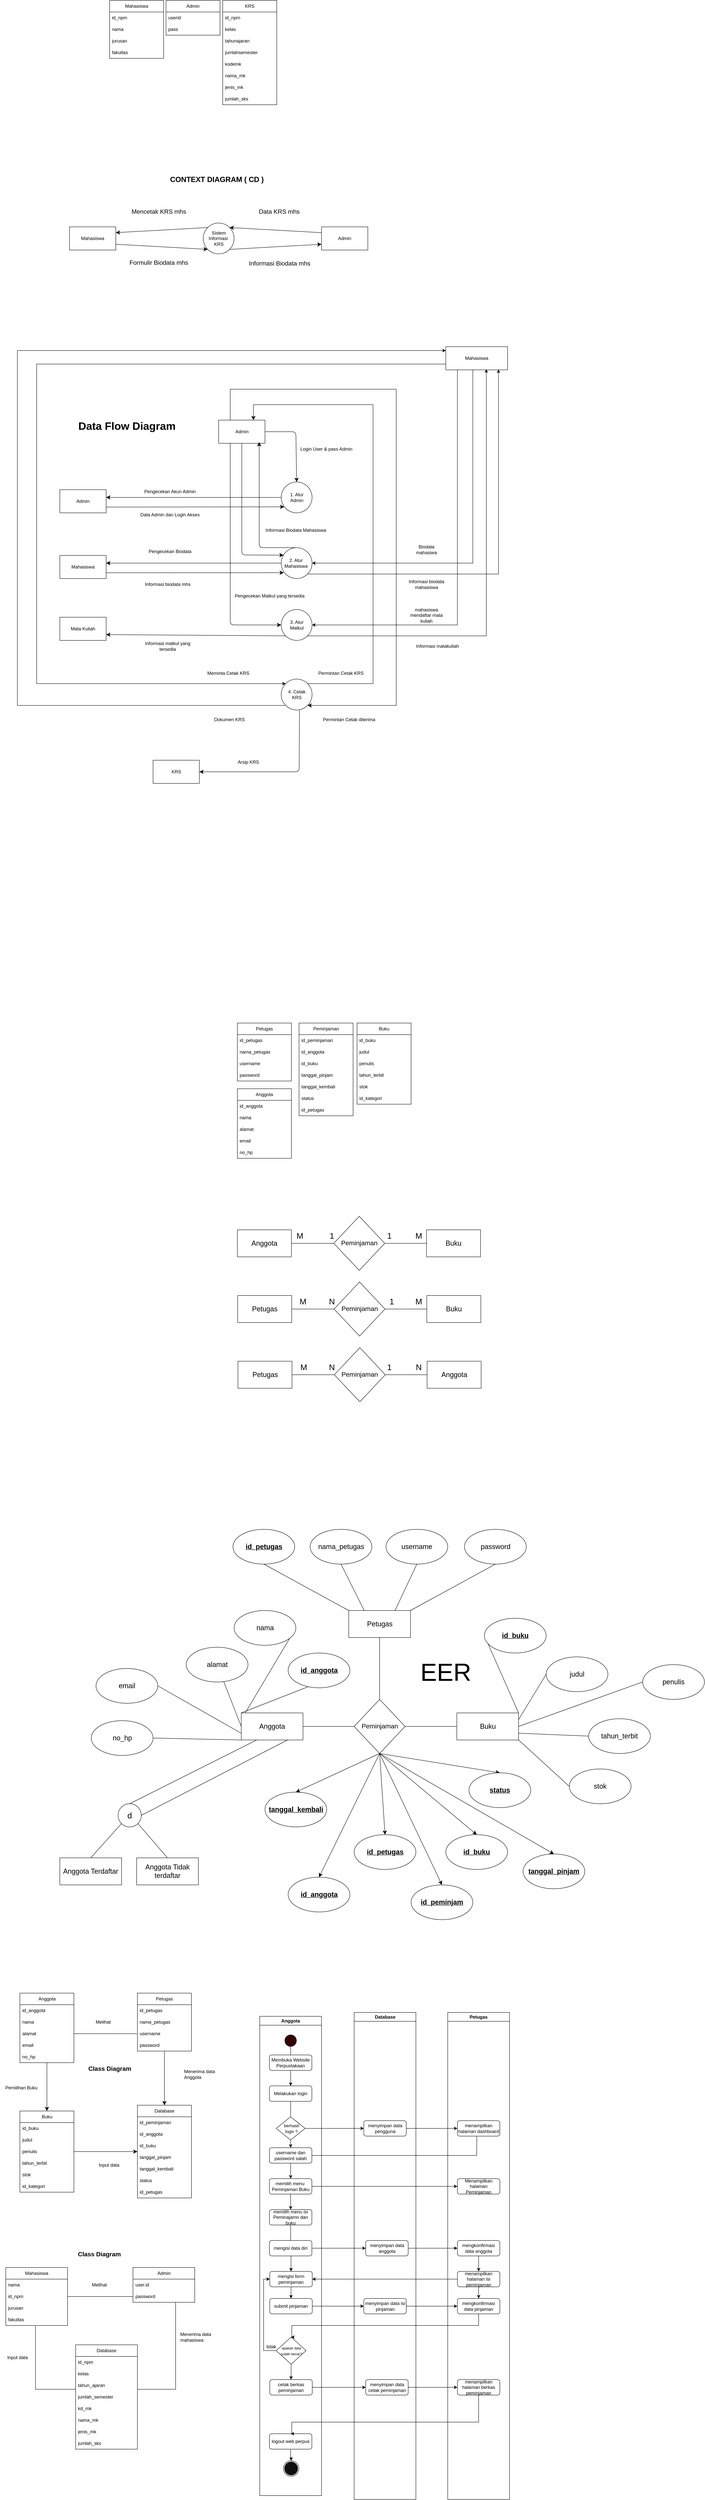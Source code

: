 <mxfile version="26.2.13" pages="2">
  <diagram name="Page-1" id="m8aM6dtleFyoJC6IYVf6">
    <mxGraphModel dx="2758" dy="1618" grid="1" gridSize="10" guides="1" tooltips="1" connect="1" arrows="1" fold="1" page="0" pageScale="1" pageWidth="850" pageHeight="1100" math="0" shadow="0">
      <root>
        <mxCell id="0" />
        <mxCell id="1" parent="0" />
        <mxCell id="wPr815SkSwhtlgaT7PUA-1" value="Mahasiswa" style="swimlane;fontStyle=0;childLayout=stackLayout;horizontal=1;startSize=30;horizontalStack=0;resizeParent=1;resizeParentMax=0;resizeLast=0;collapsible=1;marginBottom=0;whiteSpace=wrap;html=1;" parent="1" vertex="1">
          <mxGeometry x="129" y="74" width="140" height="150" as="geometry">
            <mxRectangle x="129" y="74" width="95" height="30" as="alternateBounds" />
          </mxGeometry>
        </mxCell>
        <mxCell id="wPr815SkSwhtlgaT7PUA-2" value="id_npm" style="text;strokeColor=none;fillColor=none;align=left;verticalAlign=middle;spacingLeft=4;spacingRight=4;overflow=hidden;points=[[0,0.5],[1,0.5]];portConstraint=eastwest;rotatable=0;whiteSpace=wrap;html=1;" parent="wPr815SkSwhtlgaT7PUA-1" vertex="1">
          <mxGeometry y="30" width="140" height="30" as="geometry" />
        </mxCell>
        <mxCell id="wPr815SkSwhtlgaT7PUA-3" value="nama" style="text;strokeColor=none;fillColor=none;align=left;verticalAlign=middle;spacingLeft=4;spacingRight=4;overflow=hidden;points=[[0,0.5],[1,0.5]];portConstraint=eastwest;rotatable=0;whiteSpace=wrap;html=1;" parent="wPr815SkSwhtlgaT7PUA-1" vertex="1">
          <mxGeometry y="60" width="140" height="30" as="geometry" />
        </mxCell>
        <mxCell id="wPr815SkSwhtlgaT7PUA-4" value="jurusan" style="text;strokeColor=none;fillColor=none;align=left;verticalAlign=middle;spacingLeft=4;spacingRight=4;overflow=hidden;points=[[0,0.5],[1,0.5]];portConstraint=eastwest;rotatable=0;whiteSpace=wrap;html=1;" parent="wPr815SkSwhtlgaT7PUA-1" vertex="1">
          <mxGeometry y="90" width="140" height="30" as="geometry" />
        </mxCell>
        <mxCell id="wPr815SkSwhtlgaT7PUA-5" value="fakultas" style="text;strokeColor=none;fillColor=none;align=left;verticalAlign=middle;spacingLeft=4;spacingRight=4;overflow=hidden;points=[[0,0.5],[1,0.5]];portConstraint=eastwest;rotatable=0;whiteSpace=wrap;html=1;" parent="wPr815SkSwhtlgaT7PUA-1" vertex="1">
          <mxGeometry y="120" width="140" height="30" as="geometry" />
        </mxCell>
        <mxCell id="wPr815SkSwhtlgaT7PUA-6" value="Admin" style="swimlane;fontStyle=0;childLayout=stackLayout;horizontal=1;startSize=30;horizontalStack=0;resizeParent=1;resizeParentMax=0;resizeLast=0;collapsible=1;marginBottom=0;whiteSpace=wrap;html=1;" parent="1" vertex="1">
          <mxGeometry x="275" y="74" width="140" height="90" as="geometry">
            <mxRectangle x="275" y="74" width="95" height="30" as="alternateBounds" />
          </mxGeometry>
        </mxCell>
        <mxCell id="wPr815SkSwhtlgaT7PUA-7" value="userid" style="text;strokeColor=none;fillColor=none;align=left;verticalAlign=middle;spacingLeft=4;spacingRight=4;overflow=hidden;points=[[0,0.5],[1,0.5]];portConstraint=eastwest;rotatable=0;whiteSpace=wrap;html=1;" parent="wPr815SkSwhtlgaT7PUA-6" vertex="1">
          <mxGeometry y="30" width="140" height="30" as="geometry" />
        </mxCell>
        <mxCell id="wPr815SkSwhtlgaT7PUA-8" value="pass" style="text;strokeColor=none;fillColor=none;align=left;verticalAlign=middle;spacingLeft=4;spacingRight=4;overflow=hidden;points=[[0,0.5],[1,0.5]];portConstraint=eastwest;rotatable=0;whiteSpace=wrap;html=1;" parent="wPr815SkSwhtlgaT7PUA-6" vertex="1">
          <mxGeometry y="60" width="140" height="30" as="geometry" />
        </mxCell>
        <mxCell id="wPr815SkSwhtlgaT7PUA-11" value="KRS" style="swimlane;fontStyle=0;childLayout=stackLayout;horizontal=1;startSize=30;horizontalStack=0;resizeParent=1;resizeParentMax=0;resizeLast=0;collapsible=1;marginBottom=0;whiteSpace=wrap;html=1;" parent="1" vertex="1">
          <mxGeometry x="422" y="74" width="140" height="270" as="geometry">
            <mxRectangle x="422" y="74" width="95" height="30" as="alternateBounds" />
          </mxGeometry>
        </mxCell>
        <mxCell id="wPr815SkSwhtlgaT7PUA-12" value="id_npm" style="text;strokeColor=none;fillColor=none;align=left;verticalAlign=middle;spacingLeft=4;spacingRight=4;overflow=hidden;points=[[0,0.5],[1,0.5]];portConstraint=eastwest;rotatable=0;whiteSpace=wrap;html=1;" parent="wPr815SkSwhtlgaT7PUA-11" vertex="1">
          <mxGeometry y="30" width="140" height="30" as="geometry" />
        </mxCell>
        <mxCell id="wPr815SkSwhtlgaT7PUA-13" value="kelas" style="text;strokeColor=none;fillColor=none;align=left;verticalAlign=middle;spacingLeft=4;spacingRight=4;overflow=hidden;points=[[0,0.5],[1,0.5]];portConstraint=eastwest;rotatable=0;whiteSpace=wrap;html=1;" parent="wPr815SkSwhtlgaT7PUA-11" vertex="1">
          <mxGeometry y="60" width="140" height="30" as="geometry" />
        </mxCell>
        <mxCell id="wPr815SkSwhtlgaT7PUA-15" value="tahunajaran" style="text;strokeColor=none;fillColor=none;align=left;verticalAlign=middle;spacingLeft=4;spacingRight=4;overflow=hidden;points=[[0,0.5],[1,0.5]];portConstraint=eastwest;rotatable=0;whiteSpace=wrap;html=1;" parent="wPr815SkSwhtlgaT7PUA-11" vertex="1">
          <mxGeometry y="90" width="140" height="30" as="geometry" />
        </mxCell>
        <mxCell id="wPr815SkSwhtlgaT7PUA-16" value="jumlahsemester" style="text;strokeColor=none;fillColor=none;align=left;verticalAlign=middle;spacingLeft=4;spacingRight=4;overflow=hidden;points=[[0,0.5],[1,0.5]];portConstraint=eastwest;rotatable=0;whiteSpace=wrap;html=1;" parent="wPr815SkSwhtlgaT7PUA-11" vertex="1">
          <mxGeometry y="120" width="140" height="30" as="geometry" />
        </mxCell>
        <mxCell id="wPr815SkSwhtlgaT7PUA-17" value="kodemk" style="text;strokeColor=none;fillColor=none;align=left;verticalAlign=middle;spacingLeft=4;spacingRight=4;overflow=hidden;points=[[0,0.5],[1,0.5]];portConstraint=eastwest;rotatable=0;whiteSpace=wrap;html=1;" parent="wPr815SkSwhtlgaT7PUA-11" vertex="1">
          <mxGeometry y="150" width="140" height="30" as="geometry" />
        </mxCell>
        <mxCell id="wPr815SkSwhtlgaT7PUA-18" value="nama_mk" style="text;strokeColor=none;fillColor=none;align=left;verticalAlign=middle;spacingLeft=4;spacingRight=4;overflow=hidden;points=[[0,0.5],[1,0.5]];portConstraint=eastwest;rotatable=0;whiteSpace=wrap;html=1;" parent="wPr815SkSwhtlgaT7PUA-11" vertex="1">
          <mxGeometry y="180" width="140" height="30" as="geometry" />
        </mxCell>
        <mxCell id="wPr815SkSwhtlgaT7PUA-19" value="jenis_mk" style="text;strokeColor=none;fillColor=none;align=left;verticalAlign=middle;spacingLeft=4;spacingRight=4;overflow=hidden;points=[[0,0.5],[1,0.5]];portConstraint=eastwest;rotatable=0;whiteSpace=wrap;html=1;" parent="wPr815SkSwhtlgaT7PUA-11" vertex="1">
          <mxGeometry y="210" width="140" height="30" as="geometry" />
        </mxCell>
        <mxCell id="wPr815SkSwhtlgaT7PUA-20" value="jumlah_sks" style="text;strokeColor=none;fillColor=none;align=left;verticalAlign=middle;spacingLeft=4;spacingRight=4;overflow=hidden;points=[[0,0.5],[1,0.5]];portConstraint=eastwest;rotatable=0;whiteSpace=wrap;html=1;" parent="wPr815SkSwhtlgaT7PUA-11" vertex="1">
          <mxGeometry y="240" width="140" height="30" as="geometry" />
        </mxCell>
        <mxCell id="wPr815SkSwhtlgaT7PUA-29" style="edgeStyle=none;curved=1;rounded=0;orthogonalLoop=1;jettySize=auto;html=1;exitX=0;exitY=0.25;exitDx=0;exitDy=0;entryX=1;entryY=0;entryDx=0;entryDy=0;fontSize=12;startSize=8;endSize=8;" parent="1" source="wPr815SkSwhtlgaT7PUA-22" target="wPr815SkSwhtlgaT7PUA-24" edge="1">
          <mxGeometry relative="1" as="geometry" />
        </mxCell>
        <mxCell id="wPr815SkSwhtlgaT7PUA-22" value="Admin" style="rounded=0;whiteSpace=wrap;html=1;" parent="1" vertex="1">
          <mxGeometry x="678" y="660" width="120" height="60" as="geometry" />
        </mxCell>
        <mxCell id="wPr815SkSwhtlgaT7PUA-30" style="edgeStyle=none;curved=1;rounded=0;orthogonalLoop=1;jettySize=auto;html=1;exitX=1;exitY=0.75;exitDx=0;exitDy=0;entryX=0;entryY=1;entryDx=0;entryDy=0;fontSize=12;startSize=8;endSize=8;" parent="1" source="wPr815SkSwhtlgaT7PUA-23" target="wPr815SkSwhtlgaT7PUA-24" edge="1">
          <mxGeometry relative="1" as="geometry" />
        </mxCell>
        <mxCell id="wPr815SkSwhtlgaT7PUA-23" value="Mahasiswa" style="rounded=0;whiteSpace=wrap;html=1;" parent="1" vertex="1">
          <mxGeometry x="25" y="660" width="120" height="60" as="geometry" />
        </mxCell>
        <mxCell id="wPr815SkSwhtlgaT7PUA-28" style="edgeStyle=none;curved=1;rounded=0;orthogonalLoop=1;jettySize=auto;html=1;exitX=1;exitY=1;exitDx=0;exitDy=0;entryX=0;entryY=0.75;entryDx=0;entryDy=0;fontSize=12;startSize=8;endSize=8;" parent="1" source="wPr815SkSwhtlgaT7PUA-24" target="wPr815SkSwhtlgaT7PUA-22" edge="1">
          <mxGeometry relative="1" as="geometry" />
        </mxCell>
        <mxCell id="wPr815SkSwhtlgaT7PUA-31" style="edgeStyle=none;curved=1;rounded=0;orthogonalLoop=1;jettySize=auto;html=1;exitX=0;exitY=0;exitDx=0;exitDy=0;entryX=1;entryY=0.25;entryDx=0;entryDy=0;fontSize=12;startSize=8;endSize=8;" parent="1" source="wPr815SkSwhtlgaT7PUA-24" target="wPr815SkSwhtlgaT7PUA-23" edge="1">
          <mxGeometry relative="1" as="geometry" />
        </mxCell>
        <mxCell id="wPr815SkSwhtlgaT7PUA-24" value="Sistem Informasi&amp;nbsp;&lt;div&gt;KRS&lt;/div&gt;" style="ellipse;whiteSpace=wrap;html=1;aspect=fixed;" parent="1" vertex="1">
          <mxGeometry x="371.5" y="650" width="80" height="80" as="geometry" />
        </mxCell>
        <mxCell id="wPr815SkSwhtlgaT7PUA-26" value="Formulir Biodata mhs" style="text;html=1;align=center;verticalAlign=middle;resizable=0;points=[];autosize=1;strokeColor=none;fillColor=none;fontSize=16;" parent="1" vertex="1">
          <mxGeometry x="171" y="736" width="170" height="31" as="geometry" />
        </mxCell>
        <mxCell id="wPr815SkSwhtlgaT7PUA-32" value="Informasi Biodata mhs" style="text;html=1;align=center;verticalAlign=middle;resizable=0;points=[];autosize=1;strokeColor=none;fillColor=none;fontSize=16;" parent="1" vertex="1">
          <mxGeometry x="480" y="738" width="177" height="31" as="geometry" />
        </mxCell>
        <mxCell id="wPr815SkSwhtlgaT7PUA-33" value="Data KRS mhs" style="text;html=1;align=center;verticalAlign=middle;resizable=0;points=[];autosize=1;strokeColor=none;fillColor=none;fontSize=16;" parent="1" vertex="1">
          <mxGeometry x="506" y="604" width="124" height="31" as="geometry" />
        </mxCell>
        <mxCell id="wPr815SkSwhtlgaT7PUA-34" value="Mencetak KRS mhs" style="text;html=1;align=center;verticalAlign=middle;resizable=0;points=[];autosize=1;strokeColor=none;fillColor=none;fontSize=16;" parent="1" vertex="1">
          <mxGeometry x="176.5" y="604" width="159" height="31" as="geometry" />
        </mxCell>
        <mxCell id="wPr815SkSwhtlgaT7PUA-35" value="&lt;b&gt;CONTEXT DIAGRAM ( CD )&lt;/b&gt;" style="text;html=1;align=center;verticalAlign=middle;whiteSpace=wrap;rounded=0;fontSize=19;" parent="1" vertex="1">
          <mxGeometry x="264.75" y="490" width="284" height="95" as="geometry" />
        </mxCell>
        <mxCell id="wPr815SkSwhtlgaT7PUA-36" value="&lt;b&gt;Data Flow Diagram&lt;/b&gt;" style="text;strokeColor=none;fillColor=none;html=1;align=center;verticalAlign=middle;whiteSpace=wrap;rounded=0;fontSize=28;" parent="1" vertex="1">
          <mxGeometry x="20" y="1160" width="307.5" height="30" as="geometry" />
        </mxCell>
        <mxCell id="mlYaYbqaul2ydigR0Ifn-11" style="edgeStyle=none;curved=0;rounded=1;orthogonalLoop=1;jettySize=auto;html=1;fontSize=12;startSize=8;endSize=8;entryX=0.5;entryY=0;entryDx=0;entryDy=0;" parent="1" source="mlYaYbqaul2ydigR0Ifn-1" target="mlYaYbqaul2ydigR0Ifn-2" edge="1">
          <mxGeometry relative="1" as="geometry">
            <mxPoint x="611.5" y="1189.0" as="targetPoint" />
            <Array as="points">
              <mxPoint x="611.5" y="1190" />
            </Array>
          </mxGeometry>
        </mxCell>
        <mxCell id="mlYaYbqaul2ydigR0Ifn-33" style="edgeStyle=none;curved=0;rounded=1;orthogonalLoop=1;jettySize=auto;html=1;exitX=0.25;exitY=1;exitDx=0;exitDy=0;entryX=0;entryY=0.5;entryDx=0;entryDy=0;fontSize=12;startSize=8;endSize=8;" parent="1" source="mlYaYbqaul2ydigR0Ifn-1" target="mlYaYbqaul2ydigR0Ifn-27" edge="1">
          <mxGeometry relative="1" as="geometry">
            <Array as="points">
              <mxPoint x="441.5" y="1690" />
            </Array>
          </mxGeometry>
        </mxCell>
        <mxCell id="mlYaYbqaul2ydigR0Ifn-39" style="edgeStyle=orthogonalEdgeStyle;rounded=0;orthogonalLoop=1;jettySize=auto;html=1;exitX=0.25;exitY=0;exitDx=0;exitDy=0;entryX=1;entryY=1;entryDx=0;entryDy=0;fontSize=12;startSize=8;endSize=8;" parent="1" source="mlYaYbqaul2ydigR0Ifn-1" target="mlYaYbqaul2ydigR0Ifn-35" edge="1">
          <mxGeometry relative="1" as="geometry">
            <Array as="points">
              <mxPoint x="441.5" y="1080" />
              <mxPoint x="871.5" y="1080" />
              <mxPoint x="871.5" y="1898" />
            </Array>
          </mxGeometry>
        </mxCell>
        <mxCell id="mlYaYbqaul2ydigR0Ifn-1" value="Admin" style="rounded=0;whiteSpace=wrap;html=1;" parent="1" vertex="1">
          <mxGeometry x="411.5" y="1160" width="120" height="60" as="geometry" />
        </mxCell>
        <mxCell id="mlYaYbqaul2ydigR0Ifn-10" style="edgeStyle=none;curved=1;rounded=0;orthogonalLoop=1;jettySize=auto;html=1;fontSize=12;startSize=8;endSize=8;entryX=1;entryY=0.333;entryDx=0;entryDy=0;entryPerimeter=0;" parent="1" source="mlYaYbqaul2ydigR0Ifn-2" target="mlYaYbqaul2ydigR0Ifn-6" edge="1">
          <mxGeometry relative="1" as="geometry">
            <mxPoint x="351.5" y="1360" as="targetPoint" />
          </mxGeometry>
        </mxCell>
        <mxCell id="mlYaYbqaul2ydigR0Ifn-2" value="" style="ellipse;whiteSpace=wrap;html=1;aspect=fixed;" parent="1" vertex="1">
          <mxGeometry x="573.5" y="1320" width="80" height="80" as="geometry" />
        </mxCell>
        <mxCell id="mlYaYbqaul2ydigR0Ifn-6" value="Admin" style="rounded=0;whiteSpace=wrap;html=1;" parent="1" vertex="1">
          <mxGeometry y="1340" width="120" height="60" as="geometry" />
        </mxCell>
        <mxCell id="mlYaYbqaul2ydigR0Ifn-9" style="edgeStyle=none;curved=1;rounded=0;orthogonalLoop=1;jettySize=auto;html=1;exitX=1;exitY=0.75;exitDx=0;exitDy=0;entryX=0.099;entryY=0.805;entryDx=0;entryDy=0;entryPerimeter=0;fontSize=12;startSize=8;endSize=8;" parent="1" source="mlYaYbqaul2ydigR0Ifn-6" target="mlYaYbqaul2ydigR0Ifn-2" edge="1">
          <mxGeometry relative="1" as="geometry" />
        </mxCell>
        <mxCell id="mlYaYbqaul2ydigR0Ifn-12" value="Login User &amp;amp; pass Admin" style="text;html=1;align=center;verticalAlign=middle;whiteSpace=wrap;rounded=0;" parent="1" vertex="1">
          <mxGeometry x="591.5" y="1220" width="196.5" height="30" as="geometry" />
        </mxCell>
        <mxCell id="mlYaYbqaul2ydigR0Ifn-13" value="1. Atur Admin" style="text;html=1;align=center;verticalAlign=middle;whiteSpace=wrap;rounded=0;" parent="1" vertex="1">
          <mxGeometry x="583.5" y="1345" width="60" height="30" as="geometry" />
        </mxCell>
        <mxCell id="mlYaYbqaul2ydigR0Ifn-14" value="Pengecekan Akun Admin" style="text;html=1;align=center;verticalAlign=middle;whiteSpace=wrap;rounded=0;" parent="1" vertex="1">
          <mxGeometry x="211" y="1330" width="148.5" height="30" as="geometry" />
        </mxCell>
        <mxCell id="mlYaYbqaul2ydigR0Ifn-15" value="Data Admin dan Login Akses" style="text;html=1;align=center;verticalAlign=middle;whiteSpace=wrap;rounded=0;" parent="1" vertex="1">
          <mxGeometry x="199" y="1390" width="172.5" height="30" as="geometry" />
        </mxCell>
        <mxCell id="mlYaYbqaul2ydigR0Ifn-24" style="edgeStyle=none;curved=0;rounded=1;orthogonalLoop=1;jettySize=auto;html=1;exitX=0.5;exitY=0;exitDx=0;exitDy=0;fontSize=12;startSize=8;endSize=8;entryX=0.875;entryY=0.95;entryDx=0;entryDy=0;entryPerimeter=0;" parent="1" source="mlYaYbqaul2ydigR0Ifn-16" target="mlYaYbqaul2ydigR0Ifn-1" edge="1">
          <mxGeometry relative="1" as="geometry">
            <mxPoint x="531.5" y="1502" as="targetPoint" />
            <Array as="points">
              <mxPoint x="516.5" y="1490" />
            </Array>
          </mxGeometry>
        </mxCell>
        <mxCell id="srYLTzpqTTpHwPgimwyO-12" style="edgeStyle=orthogonalEdgeStyle;rounded=0;orthogonalLoop=1;jettySize=auto;html=1;exitX=1;exitY=1;exitDx=0;exitDy=0;entryX=0.853;entryY=0.983;entryDx=0;entryDy=0;entryPerimeter=0;" parent="1" source="mlYaYbqaul2ydigR0Ifn-16" target="srYLTzpqTTpHwPgimwyO-4" edge="1">
          <mxGeometry relative="1" as="geometry">
            <mxPoint x="1140" y="1560" as="targetPoint" />
          </mxGeometry>
        </mxCell>
        <mxCell id="mlYaYbqaul2ydigR0Ifn-16" value="" style="ellipse;whiteSpace=wrap;html=1;aspect=fixed;" parent="1" vertex="1">
          <mxGeometry x="573.5" y="1490" width="80" height="80" as="geometry" />
        </mxCell>
        <mxCell id="mlYaYbqaul2ydigR0Ifn-17" value="2. Atur Mahasiswa" style="text;html=1;align=center;verticalAlign=middle;whiteSpace=wrap;rounded=0;" parent="1" vertex="1">
          <mxGeometry x="581.5" y="1515" width="60" height="30" as="geometry" />
        </mxCell>
        <mxCell id="mlYaYbqaul2ydigR0Ifn-18" value="Mahasiswa" style="rounded=0;whiteSpace=wrap;html=1;" parent="1" vertex="1">
          <mxGeometry y="1510" width="120" height="60" as="geometry" />
        </mxCell>
        <mxCell id="mlYaYbqaul2ydigR0Ifn-20" style="edgeStyle=none;curved=1;rounded=0;orthogonalLoop=1;jettySize=auto;html=1;entryX=1;entryY=0.333;entryDx=0;entryDy=0;entryPerimeter=0;fontSize=12;startSize=8;endSize=8;" parent="1" source="mlYaYbqaul2ydigR0Ifn-16" target="mlYaYbqaul2ydigR0Ifn-18" edge="1">
          <mxGeometry relative="1" as="geometry" />
        </mxCell>
        <mxCell id="mlYaYbqaul2ydigR0Ifn-21" style="edgeStyle=none;curved=1;rounded=0;orthogonalLoop=1;jettySize=auto;html=1;exitX=1;exitY=0.75;exitDx=0;exitDy=0;fontSize=12;startSize=8;endSize=8;entryX=0.085;entryY=0.81;entryDx=0;entryDy=0;entryPerimeter=0;" parent="1" source="mlYaYbqaul2ydigR0Ifn-18" target="mlYaYbqaul2ydigR0Ifn-16" edge="1">
          <mxGeometry relative="1" as="geometry" />
        </mxCell>
        <mxCell id="mlYaYbqaul2ydigR0Ifn-22" value="Pengecekan Biodata" style="text;html=1;align=center;verticalAlign=middle;whiteSpace=wrap;rounded=0;" parent="1" vertex="1">
          <mxGeometry x="211" y="1485" width="148.5" height="30" as="geometry" />
        </mxCell>
        <mxCell id="mlYaYbqaul2ydigR0Ifn-23" value="Informasi biodata mhs" style="text;html=1;align=center;verticalAlign=middle;whiteSpace=wrap;rounded=0;" parent="1" vertex="1">
          <mxGeometry x="205" y="1570" width="148.5" height="30" as="geometry" />
        </mxCell>
        <mxCell id="mlYaYbqaul2ydigR0Ifn-26" style="edgeStyle=none;curved=0;rounded=1;orthogonalLoop=1;jettySize=auto;html=1;entryX=0.079;entryY=0.242;entryDx=0;entryDy=0;entryPerimeter=0;fontSize=12;startSize=8;endSize=8;" parent="1" source="mlYaYbqaul2ydigR0Ifn-1" target="mlYaYbqaul2ydigR0Ifn-16" edge="1">
          <mxGeometry relative="1" as="geometry">
            <Array as="points">
              <mxPoint x="471.5" y="1509" />
            </Array>
          </mxGeometry>
        </mxCell>
        <mxCell id="mlYaYbqaul2ydigR0Ifn-30" style="edgeStyle=none;curved=1;rounded=0;orthogonalLoop=1;jettySize=auto;html=1;exitX=0;exitY=1;exitDx=0;exitDy=0;entryX=1;entryY=0.75;entryDx=0;entryDy=0;fontSize=12;startSize=8;endSize=8;" parent="1" source="mlYaYbqaul2ydigR0Ifn-27" target="mlYaYbqaul2ydigR0Ifn-29" edge="1">
          <mxGeometry relative="1" as="geometry" />
        </mxCell>
        <mxCell id="srYLTzpqTTpHwPgimwyO-13" style="edgeStyle=orthogonalEdgeStyle;rounded=0;orthogonalLoop=1;jettySize=auto;html=1;exitX=1;exitY=1;exitDx=0;exitDy=0;entryX=0.656;entryY=0.971;entryDx=0;entryDy=0;entryPerimeter=0;" parent="1" source="mlYaYbqaul2ydigR0Ifn-27" target="srYLTzpqTTpHwPgimwyO-4" edge="1">
          <mxGeometry relative="1" as="geometry">
            <mxPoint x="1100" y="1717.75" as="targetPoint" />
          </mxGeometry>
        </mxCell>
        <mxCell id="mlYaYbqaul2ydigR0Ifn-27" value="" style="ellipse;whiteSpace=wrap;html=1;aspect=fixed;" parent="1" vertex="1">
          <mxGeometry x="573.5" y="1650" width="80" height="80" as="geometry" />
        </mxCell>
        <mxCell id="mlYaYbqaul2ydigR0Ifn-28" value="3. Atur Matkul" style="text;html=1;align=center;verticalAlign=middle;whiteSpace=wrap;rounded=0;" parent="1" vertex="1">
          <mxGeometry x="583.5" y="1675" width="60" height="30" as="geometry" />
        </mxCell>
        <mxCell id="mlYaYbqaul2ydigR0Ifn-29" value="Mata Kuliah" style="rounded=0;whiteSpace=wrap;html=1;" parent="1" vertex="1">
          <mxGeometry y="1670" width="120" height="60" as="geometry" />
        </mxCell>
        <mxCell id="mlYaYbqaul2ydigR0Ifn-31" value="Informasi matkul yang tersedia" style="text;html=1;align=center;verticalAlign=middle;whiteSpace=wrap;rounded=0;" parent="1" vertex="1">
          <mxGeometry x="205" y="1730" width="148.5" height="30" as="geometry" />
        </mxCell>
        <mxCell id="mlYaYbqaul2ydigR0Ifn-32" value="Informasi Biodata Mahasiswa" style="text;html=1;align=center;verticalAlign=middle;whiteSpace=wrap;rounded=0;" parent="1" vertex="1">
          <mxGeometry x="513.25" y="1430" width="196.5" height="30" as="geometry" />
        </mxCell>
        <mxCell id="mlYaYbqaul2ydigR0Ifn-34" value="Pengecekan Matkul yang tersedia" style="text;html=1;align=center;verticalAlign=middle;whiteSpace=wrap;rounded=0;" parent="1" vertex="1">
          <mxGeometry x="445" y="1600" width="196.5" height="30" as="geometry" />
        </mxCell>
        <mxCell id="mlYaYbqaul2ydigR0Ifn-38" style="edgeStyle=orthogonalEdgeStyle;rounded=0;orthogonalLoop=1;jettySize=auto;html=1;exitX=1;exitY=0;exitDx=0;exitDy=0;entryX=0.75;entryY=0;entryDx=0;entryDy=0;fontSize=12;startSize=8;endSize=8;" parent="1" source="mlYaYbqaul2ydigR0Ifn-35" target="mlYaYbqaul2ydigR0Ifn-1" edge="1">
          <mxGeometry relative="1" as="geometry">
            <Array as="points">
              <mxPoint x="811.5" y="1842" />
              <mxPoint x="811.5" y="1120" />
              <mxPoint x="501.5" y="1120" />
            </Array>
          </mxGeometry>
        </mxCell>
        <mxCell id="mlYaYbqaul2ydigR0Ifn-43" style="edgeStyle=none;curved=0;rounded=1;orthogonalLoop=1;jettySize=auto;html=1;entryX=1;entryY=0.5;entryDx=0;entryDy=0;fontSize=12;startSize=8;endSize=8;exitX=0.593;exitY=0.997;exitDx=0;exitDy=0;exitPerimeter=0;" parent="1" source="mlYaYbqaul2ydigR0Ifn-35" target="mlYaYbqaul2ydigR0Ifn-42" edge="1">
          <mxGeometry relative="1" as="geometry">
            <mxPoint x="621.5" y="1911" as="sourcePoint" />
            <Array as="points">
              <mxPoint x="620" y="2070" />
            </Array>
          </mxGeometry>
        </mxCell>
        <mxCell id="srYLTzpqTTpHwPgimwyO-5" style="edgeStyle=orthogonalEdgeStyle;rounded=0;orthogonalLoop=1;jettySize=auto;html=1;exitX=0;exitY=1;exitDx=0;exitDy=0;entryX=0;entryY=0.167;entryDx=0;entryDy=0;entryPerimeter=0;" parent="1" target="srYLTzpqTTpHwPgimwyO-4" edge="1">
          <mxGeometry relative="1" as="geometry">
            <mxPoint x="-281.72" y="1090" as="targetPoint" />
            <mxPoint x="583.496" y="1898.284" as="sourcePoint" />
            <Array as="points">
              <mxPoint x="-110" y="1898" />
              <mxPoint x="-110" y="980" />
            </Array>
          </mxGeometry>
        </mxCell>
        <mxCell id="mlYaYbqaul2ydigR0Ifn-35" value="" style="ellipse;whiteSpace=wrap;html=1;aspect=fixed;" parent="1" vertex="1">
          <mxGeometry x="573.5" y="1830" width="80" height="80" as="geometry" />
        </mxCell>
        <mxCell id="mlYaYbqaul2ydigR0Ifn-36" value="4. Cetak KRS" style="text;html=1;align=center;verticalAlign=middle;whiteSpace=wrap;rounded=0;" parent="1" vertex="1">
          <mxGeometry x="583.5" y="1855" width="60" height="30" as="geometry" />
        </mxCell>
        <mxCell id="mlYaYbqaul2ydigR0Ifn-40" value="Permintan Cetak diterima" style="text;html=1;align=center;verticalAlign=middle;whiteSpace=wrap;rounded=0;" parent="1" vertex="1">
          <mxGeometry x="675.25" y="1920" width="148.5" height="30" as="geometry" />
        </mxCell>
        <mxCell id="mlYaYbqaul2ydigR0Ifn-41" value="Permintan Cetak KRS" style="text;html=1;align=center;verticalAlign=middle;whiteSpace=wrap;rounded=0;" parent="1" vertex="1">
          <mxGeometry x="653.5" y="1800" width="148.5" height="30" as="geometry" />
        </mxCell>
        <mxCell id="mlYaYbqaul2ydigR0Ifn-42" value="KRS" style="rounded=0;whiteSpace=wrap;html=1;" parent="1" vertex="1">
          <mxGeometry x="241.5" y="2040" width="120" height="60" as="geometry" />
        </mxCell>
        <mxCell id="mlYaYbqaul2ydigR0Ifn-44" value="Arsip KRS" style="text;html=1;align=center;verticalAlign=middle;whiteSpace=wrap;rounded=0;" parent="1" vertex="1">
          <mxGeometry x="413.5" y="2030" width="148.5" height="30" as="geometry" />
        </mxCell>
        <mxCell id="srYLTzpqTTpHwPgimwyO-6" style="edgeStyle=orthogonalEdgeStyle;rounded=0;orthogonalLoop=1;jettySize=auto;html=1;exitX=0;exitY=0.75;exitDx=0;exitDy=0;entryX=0;entryY=0;entryDx=0;entryDy=0;" parent="1" source="srYLTzpqTTpHwPgimwyO-4" target="mlYaYbqaul2ydigR0Ifn-35" edge="1">
          <mxGeometry relative="1" as="geometry">
            <mxPoint x="-290" y="1860" as="targetPoint" />
            <Array as="points">
              <mxPoint x="-60" y="1015" />
              <mxPoint x="-60" y="1842" />
            </Array>
          </mxGeometry>
        </mxCell>
        <mxCell id="srYLTzpqTTpHwPgimwyO-15" style="edgeStyle=orthogonalEdgeStyle;rounded=0;orthogonalLoop=1;jettySize=auto;html=1;exitX=0.5;exitY=1;exitDx=0;exitDy=0;entryX=1;entryY=0.5;entryDx=0;entryDy=0;" parent="1" source="srYLTzpqTTpHwPgimwyO-4" target="mlYaYbqaul2ydigR0Ifn-16" edge="1">
          <mxGeometry relative="1" as="geometry">
            <mxPoint x="1080" y="1520" as="targetPoint" />
            <Array as="points">
              <mxPoint x="1070" y="1030" />
              <mxPoint x="1070" y="1530" />
            </Array>
          </mxGeometry>
        </mxCell>
        <mxCell id="srYLTzpqTTpHwPgimwyO-16" style="edgeStyle=orthogonalEdgeStyle;rounded=0;orthogonalLoop=1;jettySize=auto;html=1;exitX=0.25;exitY=1;exitDx=0;exitDy=0;entryX=1;entryY=0.5;entryDx=0;entryDy=0;" parent="1" source="srYLTzpqTTpHwPgimwyO-4" target="mlYaYbqaul2ydigR0Ifn-27" edge="1">
          <mxGeometry relative="1" as="geometry">
            <mxPoint x="1040.25" y="1681.25" as="targetPoint" />
            <Array as="points">
              <mxPoint x="1030" y="1030" />
              <mxPoint x="1030" y="1690" />
            </Array>
          </mxGeometry>
        </mxCell>
        <mxCell id="srYLTzpqTTpHwPgimwyO-4" value="Mahasiswa" style="rounded=0;whiteSpace=wrap;html=1;" parent="1" vertex="1">
          <mxGeometry x="1000" y="970" width="160" height="60" as="geometry" />
        </mxCell>
        <mxCell id="srYLTzpqTTpHwPgimwyO-7" value="Meminta Cetak KRS" style="text;html=1;align=center;verticalAlign=middle;whiteSpace=wrap;rounded=0;" parent="1" vertex="1">
          <mxGeometry x="361.5" y="1800" width="148.5" height="30" as="geometry" />
        </mxCell>
        <mxCell id="srYLTzpqTTpHwPgimwyO-8" value="Dokumen KRS" style="text;html=1;align=center;verticalAlign=middle;whiteSpace=wrap;rounded=0;" parent="1" vertex="1">
          <mxGeometry x="364.75" y="1920" width="148.5" height="30" as="geometry" />
        </mxCell>
        <mxCell id="srYLTzpqTTpHwPgimwyO-17" value="Informasi matakuliah" style="text;html=1;align=center;verticalAlign=middle;whiteSpace=wrap;rounded=0;" parent="1" vertex="1">
          <mxGeometry x="880" y="1730" width="196.5" height="30" as="geometry" />
        </mxCell>
        <mxCell id="srYLTzpqTTpHwPgimwyO-18" value="mahasiswa mendaftar mata kuliah" style="text;html=1;align=center;verticalAlign=middle;whiteSpace=wrap;rounded=0;" parent="1" vertex="1">
          <mxGeometry x="900" y="1650" width="100" height="30" as="geometry" />
        </mxCell>
        <mxCell id="srYLTzpqTTpHwPgimwyO-19" value="Biodata mahasiwa" style="text;html=1;align=center;verticalAlign=middle;whiteSpace=wrap;rounded=0;" parent="1" vertex="1">
          <mxGeometry x="900" y="1480" width="100" height="30" as="geometry" />
        </mxCell>
        <mxCell id="srYLTzpqTTpHwPgimwyO-20" value="Informasi biodata mahasiswa" style="text;html=1;align=center;verticalAlign=middle;whiteSpace=wrap;rounded=0;" parent="1" vertex="1">
          <mxGeometry x="900" y="1570" width="100" height="30" as="geometry" />
        </mxCell>
        <mxCell id="YIY799zPQsZaPuYCzbY4-1" value="Anggota" style="swimlane;fontStyle=0;childLayout=stackLayout;horizontal=1;startSize=30;horizontalStack=0;resizeParent=1;resizeParentMax=0;resizeLast=0;collapsible=1;marginBottom=0;whiteSpace=wrap;html=1;" parent="1" vertex="1">
          <mxGeometry x="460" y="2890" width="140" height="180" as="geometry" />
        </mxCell>
        <mxCell id="YIY799zPQsZaPuYCzbY4-2" value="id_anggota" style="text;strokeColor=none;fillColor=none;align=left;verticalAlign=middle;spacingLeft=4;spacingRight=4;overflow=hidden;points=[[0,0.5],[1,0.5]];portConstraint=eastwest;rotatable=0;whiteSpace=wrap;html=1;" parent="YIY799zPQsZaPuYCzbY4-1" vertex="1">
          <mxGeometry y="30" width="140" height="30" as="geometry" />
        </mxCell>
        <mxCell id="YIY799zPQsZaPuYCzbY4-3" value="nama" style="text;strokeColor=none;fillColor=none;align=left;verticalAlign=middle;spacingLeft=4;spacingRight=4;overflow=hidden;points=[[0,0.5],[1,0.5]];portConstraint=eastwest;rotatable=0;whiteSpace=wrap;html=1;" parent="YIY799zPQsZaPuYCzbY4-1" vertex="1">
          <mxGeometry y="60" width="140" height="30" as="geometry" />
        </mxCell>
        <mxCell id="YIY799zPQsZaPuYCzbY4-4" value="alamat" style="text;strokeColor=none;fillColor=none;align=left;verticalAlign=middle;spacingLeft=4;spacingRight=4;overflow=hidden;points=[[0,0.5],[1,0.5]];portConstraint=eastwest;rotatable=0;whiteSpace=wrap;html=1;" parent="YIY799zPQsZaPuYCzbY4-1" vertex="1">
          <mxGeometry y="90" width="140" height="30" as="geometry" />
        </mxCell>
        <mxCell id="YIY799zPQsZaPuYCzbY4-5" value="email" style="text;strokeColor=none;fillColor=none;align=left;verticalAlign=middle;spacingLeft=4;spacingRight=4;overflow=hidden;points=[[0,0.5],[1,0.5]];portConstraint=eastwest;rotatable=0;whiteSpace=wrap;html=1;" parent="YIY799zPQsZaPuYCzbY4-1" vertex="1">
          <mxGeometry y="120" width="140" height="30" as="geometry" />
        </mxCell>
        <mxCell id="YIY799zPQsZaPuYCzbY4-6" value="no_hp" style="text;strokeColor=none;fillColor=none;align=left;verticalAlign=middle;spacingLeft=4;spacingRight=4;overflow=hidden;points=[[0,0.5],[1,0.5]];portConstraint=eastwest;rotatable=0;whiteSpace=wrap;html=1;" parent="YIY799zPQsZaPuYCzbY4-1" vertex="1">
          <mxGeometry y="150" width="140" height="30" as="geometry" />
        </mxCell>
        <mxCell id="YIY799zPQsZaPuYCzbY4-7" value="Peminjaman" style="swimlane;fontStyle=0;childLayout=stackLayout;horizontal=1;startSize=30;horizontalStack=0;resizeParent=1;resizeParentMax=0;resizeLast=0;collapsible=1;marginBottom=0;whiteSpace=wrap;html=1;" parent="1" vertex="1">
          <mxGeometry x="619.75" y="2720" width="140" height="240" as="geometry" />
        </mxCell>
        <mxCell id="YIY799zPQsZaPuYCzbY4-8" value="id_peminjaman" style="text;strokeColor=none;fillColor=none;align=left;verticalAlign=middle;spacingLeft=4;spacingRight=4;overflow=hidden;points=[[0,0.5],[1,0.5]];portConstraint=eastwest;rotatable=0;whiteSpace=wrap;html=1;" parent="YIY799zPQsZaPuYCzbY4-7" vertex="1">
          <mxGeometry y="30" width="140" height="30" as="geometry" />
        </mxCell>
        <mxCell id="YIY799zPQsZaPuYCzbY4-9" value="id_anggota" style="text;strokeColor=none;fillColor=none;align=left;verticalAlign=middle;spacingLeft=4;spacingRight=4;overflow=hidden;points=[[0,0.5],[1,0.5]];portConstraint=eastwest;rotatable=0;whiteSpace=wrap;html=1;" parent="YIY799zPQsZaPuYCzbY4-7" vertex="1">
          <mxGeometry y="60" width="140" height="30" as="geometry" />
        </mxCell>
        <mxCell id="YIY799zPQsZaPuYCzbY4-10" value="id_buku" style="text;strokeColor=none;fillColor=none;align=left;verticalAlign=middle;spacingLeft=4;spacingRight=4;overflow=hidden;points=[[0,0.5],[1,0.5]];portConstraint=eastwest;rotatable=0;whiteSpace=wrap;html=1;" parent="YIY799zPQsZaPuYCzbY4-7" vertex="1">
          <mxGeometry y="90" width="140" height="30" as="geometry" />
        </mxCell>
        <mxCell id="YIY799zPQsZaPuYCzbY4-11" value="tanggal_pinjam" style="text;strokeColor=none;fillColor=none;align=left;verticalAlign=middle;spacingLeft=4;spacingRight=4;overflow=hidden;points=[[0,0.5],[1,0.5]];portConstraint=eastwest;rotatable=0;whiteSpace=wrap;html=1;" parent="YIY799zPQsZaPuYCzbY4-7" vertex="1">
          <mxGeometry y="120" width="140" height="30" as="geometry" />
        </mxCell>
        <mxCell id="YIY799zPQsZaPuYCzbY4-12" value="tanggal_kembali" style="text;strokeColor=none;fillColor=none;align=left;verticalAlign=middle;spacingLeft=4;spacingRight=4;overflow=hidden;points=[[0,0.5],[1,0.5]];portConstraint=eastwest;rotatable=0;whiteSpace=wrap;html=1;" parent="YIY799zPQsZaPuYCzbY4-7" vertex="1">
          <mxGeometry y="150" width="140" height="30" as="geometry" />
        </mxCell>
        <mxCell id="YIY799zPQsZaPuYCzbY4-13" value="&lt;div&gt;status&lt;/div&gt;" style="text;strokeColor=none;fillColor=none;align=left;verticalAlign=middle;spacingLeft=4;spacingRight=4;overflow=hidden;points=[[0,0.5],[1,0.5]];portConstraint=eastwest;rotatable=0;whiteSpace=wrap;html=1;" parent="YIY799zPQsZaPuYCzbY4-7" vertex="1">
          <mxGeometry y="180" width="140" height="30" as="geometry" />
        </mxCell>
        <mxCell id="YIY799zPQsZaPuYCzbY4-14" value="id_petugas" style="text;strokeColor=none;fillColor=none;align=left;verticalAlign=middle;spacingLeft=4;spacingRight=4;overflow=hidden;points=[[0,0.5],[1,0.5]];portConstraint=eastwest;rotatable=0;whiteSpace=wrap;html=1;" parent="YIY799zPQsZaPuYCzbY4-7" vertex="1">
          <mxGeometry y="210" width="140" height="30" as="geometry" />
        </mxCell>
        <mxCell id="YIY799zPQsZaPuYCzbY4-15" value="Petugas" style="swimlane;fontStyle=0;childLayout=stackLayout;horizontal=1;startSize=30;horizontalStack=0;resizeParent=1;resizeParentMax=0;resizeLast=0;collapsible=1;marginBottom=0;whiteSpace=wrap;html=1;" parent="1" vertex="1">
          <mxGeometry x="460" y="2720" width="140" height="150" as="geometry" />
        </mxCell>
        <mxCell id="YIY799zPQsZaPuYCzbY4-16" value="id_petugas" style="text;strokeColor=none;fillColor=none;align=left;verticalAlign=middle;spacingLeft=4;spacingRight=4;overflow=hidden;points=[[0,0.5],[1,0.5]];portConstraint=eastwest;rotatable=0;whiteSpace=wrap;html=1;" parent="YIY799zPQsZaPuYCzbY4-15" vertex="1">
          <mxGeometry y="30" width="140" height="30" as="geometry" />
        </mxCell>
        <mxCell id="YIY799zPQsZaPuYCzbY4-21" value="nama_petugas" style="text;strokeColor=none;fillColor=none;align=left;verticalAlign=middle;spacingLeft=4;spacingRight=4;overflow=hidden;points=[[0,0.5],[1,0.5]];portConstraint=eastwest;rotatable=0;whiteSpace=wrap;html=1;" parent="YIY799zPQsZaPuYCzbY4-15" vertex="1">
          <mxGeometry y="60" width="140" height="30" as="geometry" />
        </mxCell>
        <mxCell id="YIY799zPQsZaPuYCzbY4-17" value="username" style="text;strokeColor=none;fillColor=none;align=left;verticalAlign=middle;spacingLeft=4;spacingRight=4;overflow=hidden;points=[[0,0.5],[1,0.5]];portConstraint=eastwest;rotatable=0;whiteSpace=wrap;html=1;" parent="YIY799zPQsZaPuYCzbY4-15" vertex="1">
          <mxGeometry y="90" width="140" height="30" as="geometry" />
        </mxCell>
        <mxCell id="YIY799zPQsZaPuYCzbY4-18" value="password" style="text;strokeColor=none;fillColor=none;align=left;verticalAlign=middle;spacingLeft=4;spacingRight=4;overflow=hidden;points=[[0,0.5],[1,0.5]];portConstraint=eastwest;rotatable=0;whiteSpace=wrap;html=1;" parent="YIY799zPQsZaPuYCzbY4-15" vertex="1">
          <mxGeometry y="120" width="140" height="30" as="geometry" />
        </mxCell>
        <mxCell id="YIY799zPQsZaPuYCzbY4-22" value="Buku" style="swimlane;fontStyle=0;childLayout=stackLayout;horizontal=1;startSize=30;horizontalStack=0;resizeParent=1;resizeParentMax=0;resizeLast=0;collapsible=1;marginBottom=0;whiteSpace=wrap;html=1;" parent="1" vertex="1">
          <mxGeometry x="770" y="2720" width="140" height="210" as="geometry" />
        </mxCell>
        <mxCell id="YIY799zPQsZaPuYCzbY4-23" value="id_buku" style="text;strokeColor=none;fillColor=none;align=left;verticalAlign=middle;spacingLeft=4;spacingRight=4;overflow=hidden;points=[[0,0.5],[1,0.5]];portConstraint=eastwest;rotatable=0;whiteSpace=wrap;html=1;" parent="YIY799zPQsZaPuYCzbY4-22" vertex="1">
          <mxGeometry y="30" width="140" height="30" as="geometry" />
        </mxCell>
        <mxCell id="YIY799zPQsZaPuYCzbY4-24" value="judul" style="text;strokeColor=none;fillColor=none;align=left;verticalAlign=middle;spacingLeft=4;spacingRight=4;overflow=hidden;points=[[0,0.5],[1,0.5]];portConstraint=eastwest;rotatable=0;whiteSpace=wrap;html=1;" parent="YIY799zPQsZaPuYCzbY4-22" vertex="1">
          <mxGeometry y="60" width="140" height="30" as="geometry" />
        </mxCell>
        <mxCell id="YIY799zPQsZaPuYCzbY4-25" value="penulis" style="text;strokeColor=none;fillColor=none;align=left;verticalAlign=middle;spacingLeft=4;spacingRight=4;overflow=hidden;points=[[0,0.5],[1,0.5]];portConstraint=eastwest;rotatable=0;whiteSpace=wrap;html=1;" parent="YIY799zPQsZaPuYCzbY4-22" vertex="1">
          <mxGeometry y="90" width="140" height="30" as="geometry" />
        </mxCell>
        <mxCell id="YIY799zPQsZaPuYCzbY4-26" value="tahun_terbit" style="text;strokeColor=none;fillColor=none;align=left;verticalAlign=middle;spacingLeft=4;spacingRight=4;overflow=hidden;points=[[0,0.5],[1,0.5]];portConstraint=eastwest;rotatable=0;whiteSpace=wrap;html=1;" parent="YIY799zPQsZaPuYCzbY4-22" vertex="1">
          <mxGeometry y="120" width="140" height="30" as="geometry" />
        </mxCell>
        <mxCell id="YIY799zPQsZaPuYCzbY4-27" value="stok" style="text;strokeColor=none;fillColor=none;align=left;verticalAlign=middle;spacingLeft=4;spacingRight=4;overflow=hidden;points=[[0,0.5],[1,0.5]];portConstraint=eastwest;rotatable=0;whiteSpace=wrap;html=1;" parent="YIY799zPQsZaPuYCzbY4-22" vertex="1">
          <mxGeometry y="150" width="140" height="30" as="geometry" />
        </mxCell>
        <mxCell id="YIY799zPQsZaPuYCzbY4-28" value="id_kategori" style="text;strokeColor=none;fillColor=none;align=left;verticalAlign=middle;spacingLeft=4;spacingRight=4;overflow=hidden;points=[[0,0.5],[1,0.5]];portConstraint=eastwest;rotatable=0;whiteSpace=wrap;html=1;" parent="YIY799zPQsZaPuYCzbY4-22" vertex="1">
          <mxGeometry y="180" width="140" height="30" as="geometry" />
        </mxCell>
        <mxCell id="YIY799zPQsZaPuYCzbY4-37" style="edgeStyle=none;curved=1;rounded=0;orthogonalLoop=1;jettySize=auto;html=1;exitX=1;exitY=0.5;exitDx=0;exitDy=0;entryX=0;entryY=0.5;entryDx=0;entryDy=0;fontSize=12;startSize=8;endSize=8;endArrow=none;startFill=0;" parent="1" source="YIY799zPQsZaPuYCzbY4-34" target="YIY799zPQsZaPuYCzbY4-35" edge="1">
          <mxGeometry relative="1" as="geometry" />
        </mxCell>
        <mxCell id="YIY799zPQsZaPuYCzbY4-34" value="&lt;font style=&quot;font-size: 18px;&quot;&gt;Anggota&lt;/font&gt;" style="rounded=0;whiteSpace=wrap;html=1;" parent="1" vertex="1">
          <mxGeometry x="460" y="3255" width="140" height="70" as="geometry" />
        </mxCell>
        <mxCell id="YIY799zPQsZaPuYCzbY4-38" style="edgeStyle=none;curved=1;rounded=0;orthogonalLoop=1;jettySize=auto;html=1;exitX=1;exitY=0.5;exitDx=0;exitDy=0;entryX=0;entryY=0.5;entryDx=0;entryDy=0;fontSize=12;startSize=8;endSize=8;endArrow=none;startFill=0;" parent="1" source="YIY799zPQsZaPuYCzbY4-35" target="YIY799zPQsZaPuYCzbY4-36" edge="1">
          <mxGeometry relative="1" as="geometry" />
        </mxCell>
        <mxCell id="YIY799zPQsZaPuYCzbY4-35" value="&lt;font style=&quot;font-size: 17px;&quot;&gt;Peminjaman&lt;/font&gt;" style="rhombus;whiteSpace=wrap;html=1;" parent="1" vertex="1">
          <mxGeometry x="709.75" y="3220" width="132" height="140" as="geometry" />
        </mxCell>
        <mxCell id="YIY799zPQsZaPuYCzbY4-36" value="&lt;font style=&quot;font-size: 18px;&quot;&gt;Buku&lt;/font&gt;" style="rounded=0;whiteSpace=wrap;html=1;" parent="1" vertex="1">
          <mxGeometry x="950" y="3255" width="140" height="70" as="geometry" />
        </mxCell>
        <mxCell id="YIY799zPQsZaPuYCzbY4-39" style="edgeStyle=none;curved=1;rounded=0;orthogonalLoop=1;jettySize=auto;html=1;exitX=1;exitY=0.5;exitDx=0;exitDy=0;entryX=0;entryY=0.5;entryDx=0;entryDy=0;fontSize=12;startSize=8;endSize=8;endArrow=none;startFill=0;" parent="1" source="YIY799zPQsZaPuYCzbY4-40" target="YIY799zPQsZaPuYCzbY4-42" edge="1">
          <mxGeometry relative="1" as="geometry" />
        </mxCell>
        <mxCell id="YIY799zPQsZaPuYCzbY4-40" value="&lt;font style=&quot;font-size: 18px;&quot;&gt;Petugas&lt;/font&gt;" style="rounded=0;whiteSpace=wrap;html=1;" parent="1" vertex="1">
          <mxGeometry x="460.75" y="3425" width="140" height="70" as="geometry" />
        </mxCell>
        <mxCell id="YIY799zPQsZaPuYCzbY4-41" style="edgeStyle=none;curved=1;rounded=0;orthogonalLoop=1;jettySize=auto;html=1;exitX=1;exitY=0.5;exitDx=0;exitDy=0;entryX=0;entryY=0.5;entryDx=0;entryDy=0;fontSize=12;startSize=8;endSize=8;endArrow=none;startFill=0;" parent="1" source="YIY799zPQsZaPuYCzbY4-42" target="YIY799zPQsZaPuYCzbY4-43" edge="1">
          <mxGeometry relative="1" as="geometry" />
        </mxCell>
        <mxCell id="YIY799zPQsZaPuYCzbY4-42" value="&lt;font style=&quot;font-size: 17px;&quot;&gt;Peminjaman&lt;/font&gt;" style="rhombus;whiteSpace=wrap;html=1;" parent="1" vertex="1">
          <mxGeometry x="710.5" y="3390" width="132" height="140" as="geometry" />
        </mxCell>
        <mxCell id="YIY799zPQsZaPuYCzbY4-43" value="&lt;font style=&quot;font-size: 18px;&quot;&gt;Buku&lt;/font&gt;" style="rounded=0;whiteSpace=wrap;html=1;" parent="1" vertex="1">
          <mxGeometry x="950.75" y="3425" width="140" height="70" as="geometry" />
        </mxCell>
        <mxCell id="YIY799zPQsZaPuYCzbY4-44" style="edgeStyle=none;curved=1;rounded=0;orthogonalLoop=1;jettySize=auto;html=1;exitX=1;exitY=0.5;exitDx=0;exitDy=0;entryX=0;entryY=0.5;entryDx=0;entryDy=0;fontSize=12;startSize=8;endSize=8;endArrow=none;startFill=0;" parent="1" source="YIY799zPQsZaPuYCzbY4-45" target="YIY799zPQsZaPuYCzbY4-47" edge="1">
          <mxGeometry relative="1" as="geometry" />
        </mxCell>
        <mxCell id="YIY799zPQsZaPuYCzbY4-45" value="&lt;font style=&quot;font-size: 18px;&quot;&gt;Petugas&lt;/font&gt;" style="rounded=0;whiteSpace=wrap;html=1;" parent="1" vertex="1">
          <mxGeometry x="461.5" y="3595" width="140" height="70" as="geometry" />
        </mxCell>
        <mxCell id="YIY799zPQsZaPuYCzbY4-46" style="edgeStyle=none;curved=1;rounded=0;orthogonalLoop=1;jettySize=auto;html=1;exitX=1;exitY=0.5;exitDx=0;exitDy=0;entryX=0;entryY=0.5;entryDx=0;entryDy=0;fontSize=12;startSize=8;endSize=8;endArrow=none;startFill=0;" parent="1" source="YIY799zPQsZaPuYCzbY4-47" target="YIY799zPQsZaPuYCzbY4-48" edge="1">
          <mxGeometry relative="1" as="geometry" />
        </mxCell>
        <mxCell id="YIY799zPQsZaPuYCzbY4-47" value="&lt;font style=&quot;font-size: 17px;&quot;&gt;Peminjaman&lt;/font&gt;" style="rhombus;whiteSpace=wrap;html=1;" parent="1" vertex="1">
          <mxGeometry x="711.25" y="3560" width="132" height="140" as="geometry" />
        </mxCell>
        <mxCell id="YIY799zPQsZaPuYCzbY4-48" value="&lt;font style=&quot;font-size: 18px;&quot;&gt;Anggota&lt;/font&gt;" style="rounded=0;whiteSpace=wrap;html=1;" parent="1" vertex="1">
          <mxGeometry x="951.5" y="3595" width="140" height="70" as="geometry" />
        </mxCell>
        <mxCell id="YIY799zPQsZaPuYCzbY4-49" value="&lt;font style=&quot;font-size: 21px;&quot;&gt;1&lt;/font&gt;" style="text;html=1;align=center;verticalAlign=middle;whiteSpace=wrap;rounded=0;" parent="1" vertex="1">
          <mxGeometry x="675.25" y="3255" width="60" height="30" as="geometry" />
        </mxCell>
        <mxCell id="YIY799zPQsZaPuYCzbY4-50" value="&lt;font style=&quot;font-size: 21px;&quot;&gt;M&lt;/font&gt;" style="text;html=1;align=center;verticalAlign=middle;whiteSpace=wrap;rounded=0;" parent="1" vertex="1">
          <mxGeometry x="591.5" y="3255" width="60" height="30" as="geometry" />
        </mxCell>
        <mxCell id="YIY799zPQsZaPuYCzbY4-51" value="&lt;font style=&quot;font-size: 21px;&quot;&gt;1&lt;/font&gt;" style="text;html=1;align=center;verticalAlign=middle;whiteSpace=wrap;rounded=0;" parent="1" vertex="1">
          <mxGeometry x="823.75" y="3255" width="60" height="30" as="geometry" />
        </mxCell>
        <mxCell id="YIY799zPQsZaPuYCzbY4-52" value="&lt;font style=&quot;font-size: 21px;&quot;&gt;M&lt;/font&gt;" style="text;html=1;align=center;verticalAlign=middle;whiteSpace=wrap;rounded=0;" parent="1" vertex="1">
          <mxGeometry x="900" y="3255" width="60" height="30" as="geometry" />
        </mxCell>
        <mxCell id="YIY799zPQsZaPuYCzbY4-53" value="&lt;font style=&quot;font-size: 21px;&quot;&gt;M&lt;/font&gt;" style="text;html=1;align=center;verticalAlign=middle;whiteSpace=wrap;rounded=0;" parent="1" vertex="1">
          <mxGeometry x="600" y="3425" width="60" height="30" as="geometry" />
        </mxCell>
        <mxCell id="YIY799zPQsZaPuYCzbY4-54" value="&lt;font style=&quot;font-size: 21px;&quot;&gt;M&lt;/font&gt;" style="text;html=1;align=center;verticalAlign=middle;whiteSpace=wrap;rounded=0;" parent="1" vertex="1">
          <mxGeometry x="900" y="3425" width="60" height="30" as="geometry" />
        </mxCell>
        <mxCell id="YIY799zPQsZaPuYCzbY4-55" value="&lt;font style=&quot;font-size: 21px;&quot;&gt;M&lt;/font&gt;" style="text;html=1;align=center;verticalAlign=middle;whiteSpace=wrap;rounded=0;" parent="1" vertex="1">
          <mxGeometry x="601.5" y="3595" width="60" height="30" as="geometry" />
        </mxCell>
        <mxCell id="YIY799zPQsZaPuYCzbY4-56" value="&lt;font style=&quot;font-size: 21px;&quot;&gt;1&lt;/font&gt;" style="text;html=1;align=center;verticalAlign=middle;whiteSpace=wrap;rounded=0;" parent="1" vertex="1">
          <mxGeometry x="823.75" y="3595" width="60" height="30" as="geometry" />
        </mxCell>
        <mxCell id="YIY799zPQsZaPuYCzbY4-57" value="&lt;font style=&quot;font-size: 21px;&quot;&gt;1&lt;/font&gt;" style="text;html=1;align=center;verticalAlign=middle;whiteSpace=wrap;rounded=0;" parent="1" vertex="1">
          <mxGeometry x="830" y="3425" width="60" height="30" as="geometry" />
        </mxCell>
        <mxCell id="YIY799zPQsZaPuYCzbY4-58" value="&lt;span style=&quot;font-size: 21px;&quot;&gt;N&lt;/span&gt;" style="text;html=1;align=center;verticalAlign=middle;whiteSpace=wrap;rounded=0;" parent="1" vertex="1">
          <mxGeometry x="675.25" y="3425" width="60" height="30" as="geometry" />
        </mxCell>
        <mxCell id="YIY799zPQsZaPuYCzbY4-59" value="&lt;span style=&quot;font-size: 21px;&quot;&gt;N&lt;/span&gt;" style="text;html=1;align=center;verticalAlign=middle;whiteSpace=wrap;rounded=0;" parent="1" vertex="1">
          <mxGeometry x="675.25" y="3595" width="60" height="30" as="geometry" />
        </mxCell>
        <mxCell id="YIY799zPQsZaPuYCzbY4-60" value="&lt;span style=&quot;font-size: 21px;&quot;&gt;N&lt;/span&gt;" style="text;html=1;align=center;verticalAlign=middle;whiteSpace=wrap;rounded=0;" parent="1" vertex="1">
          <mxGeometry x="900" y="3595" width="60" height="30" as="geometry" />
        </mxCell>
        <mxCell id="YIY799zPQsZaPuYCzbY4-87" style="edgeStyle=none;curved=1;rounded=0;orthogonalLoop=1;jettySize=auto;html=1;exitX=0;exitY=0.5;exitDx=0;exitDy=0;entryX=1;entryY=0.5;entryDx=0;entryDy=0;fontSize=12;startSize=8;endSize=8;endArrow=none;startFill=0;" parent="1" source="YIY799zPQsZaPuYCzbY4-61" target="YIY799zPQsZaPuYCzbY4-67" edge="1">
          <mxGeometry relative="1" as="geometry" />
        </mxCell>
        <mxCell id="YIY799zPQsZaPuYCzbY4-88" style="edgeStyle=none;curved=1;rounded=0;orthogonalLoop=1;jettySize=auto;html=1;entryX=0;entryY=0.5;entryDx=0;entryDy=0;fontSize=12;startSize=8;endSize=8;endArrow=none;startFill=0;" parent="1" source="YIY799zPQsZaPuYCzbY4-61" target="YIY799zPQsZaPuYCzbY4-68" edge="1">
          <mxGeometry relative="1" as="geometry" />
        </mxCell>
        <mxCell id="YIY799zPQsZaPuYCzbY4-109" style="edgeStyle=none;curved=1;rounded=0;orthogonalLoop=1;jettySize=auto;html=1;exitX=0.5;exitY=1;exitDx=0;exitDy=0;entryX=0.5;entryY=0;entryDx=0;entryDy=0;fontSize=12;startSize=8;endSize=8;" parent="1" source="YIY799zPQsZaPuYCzbY4-61" target="YIY799zPQsZaPuYCzbY4-107" edge="1">
          <mxGeometry relative="1" as="geometry" />
        </mxCell>
        <mxCell id="YIY799zPQsZaPuYCzbY4-110" style="edgeStyle=none;curved=1;rounded=0;orthogonalLoop=1;jettySize=auto;html=1;exitX=0.5;exitY=1;exitDx=0;exitDy=0;entryX=0.5;entryY=0;entryDx=0;entryDy=0;fontSize=12;startSize=8;endSize=8;" parent="1" source="YIY799zPQsZaPuYCzbY4-61" target="YIY799zPQsZaPuYCzbY4-102" edge="1">
          <mxGeometry relative="1" as="geometry" />
        </mxCell>
        <mxCell id="YIY799zPQsZaPuYCzbY4-111" style="edgeStyle=none;curved=1;rounded=0;orthogonalLoop=1;jettySize=auto;html=1;exitX=0.5;exitY=1;exitDx=0;exitDy=0;entryX=0.5;entryY=0;entryDx=0;entryDy=0;fontSize=12;startSize=8;endSize=8;" parent="1" source="YIY799zPQsZaPuYCzbY4-61" target="YIY799zPQsZaPuYCzbY4-101" edge="1">
          <mxGeometry relative="1" as="geometry" />
        </mxCell>
        <mxCell id="YIY799zPQsZaPuYCzbY4-112" style="edgeStyle=none;curved=1;rounded=0;orthogonalLoop=1;jettySize=auto;html=1;exitX=0.5;exitY=1;exitDx=0;exitDy=0;entryX=0.5;entryY=0;entryDx=0;entryDy=0;fontSize=12;startSize=8;endSize=8;" parent="1" source="YIY799zPQsZaPuYCzbY4-61" target="YIY799zPQsZaPuYCzbY4-104" edge="1">
          <mxGeometry relative="1" as="geometry" />
        </mxCell>
        <mxCell id="YIY799zPQsZaPuYCzbY4-113" style="edgeStyle=none;curved=1;rounded=0;orthogonalLoop=1;jettySize=auto;html=1;exitX=0.5;exitY=1;exitDx=0;exitDy=0;entryX=0.5;entryY=0;entryDx=0;entryDy=0;fontSize=12;startSize=8;endSize=8;" parent="1" source="YIY799zPQsZaPuYCzbY4-61" target="YIY799zPQsZaPuYCzbY4-103" edge="1">
          <mxGeometry relative="1" as="geometry" />
        </mxCell>
        <mxCell id="YIY799zPQsZaPuYCzbY4-114" style="edgeStyle=none;curved=1;rounded=0;orthogonalLoop=1;jettySize=auto;html=1;exitX=0.5;exitY=1;exitDx=0;exitDy=0;entryX=0.5;entryY=0;entryDx=0;entryDy=0;fontSize=12;startSize=8;endSize=8;" parent="1" source="YIY799zPQsZaPuYCzbY4-61" target="YIY799zPQsZaPuYCzbY4-105" edge="1">
          <mxGeometry relative="1" as="geometry" />
        </mxCell>
        <mxCell id="YIY799zPQsZaPuYCzbY4-115" style="edgeStyle=none;curved=1;rounded=0;orthogonalLoop=1;jettySize=auto;html=1;exitX=0.5;exitY=1;exitDx=0;exitDy=0;entryX=0.5;entryY=0;entryDx=0;entryDy=0;fontSize=12;startSize=8;endSize=8;" parent="1" source="YIY799zPQsZaPuYCzbY4-61" target="YIY799zPQsZaPuYCzbY4-108" edge="1">
          <mxGeometry relative="1" as="geometry" />
        </mxCell>
        <mxCell id="YIY799zPQsZaPuYCzbY4-61" value="&lt;font style=&quot;font-size: 17px;&quot;&gt;Peminjaman&lt;/font&gt;" style="rhombus;whiteSpace=wrap;html=1;" parent="1" vertex="1">
          <mxGeometry x="762.5" y="4470" width="132" height="140" as="geometry" />
        </mxCell>
        <mxCell id="YIY799zPQsZaPuYCzbY4-62" value="&lt;span style=&quot;font-size: 64px;&quot;&gt;EER&lt;/span&gt;" style="text;html=1;align=center;verticalAlign=middle;whiteSpace=wrap;rounded=0;" parent="1" vertex="1">
          <mxGeometry x="894.5" y="4330" width="210" height="140" as="geometry" />
        </mxCell>
        <mxCell id="YIY799zPQsZaPuYCzbY4-66" value="" style="edgeStyle=none;curved=1;rounded=0;orthogonalLoop=1;jettySize=auto;html=1;fontSize=12;startSize=8;endSize=8;endArrow=none;startFill=0;" parent="1" source="YIY799zPQsZaPuYCzbY4-63" target="YIY799zPQsZaPuYCzbY4-61" edge="1">
          <mxGeometry relative="1" as="geometry">
            <mxPoint x="828.5" y="4425" as="targetPoint" />
          </mxGeometry>
        </mxCell>
        <mxCell id="YIY799zPQsZaPuYCzbY4-74" style="edgeStyle=none;curved=1;rounded=0;orthogonalLoop=1;jettySize=auto;html=1;exitX=0.25;exitY=0;exitDx=0;exitDy=0;entryX=0.5;entryY=1;entryDx=0;entryDy=0;fontSize=12;startSize=8;endSize=8;endArrow=none;startFill=0;" parent="1" source="YIY799zPQsZaPuYCzbY4-63" target="YIY799zPQsZaPuYCzbY4-70" edge="1">
          <mxGeometry relative="1" as="geometry" />
        </mxCell>
        <mxCell id="YIY799zPQsZaPuYCzbY4-75" style="edgeStyle=none;curved=1;rounded=0;orthogonalLoop=1;jettySize=auto;html=1;exitX=0.75;exitY=0;exitDx=0;exitDy=0;entryX=0.5;entryY=1;entryDx=0;entryDy=0;fontSize=12;startSize=8;endSize=8;endArrow=none;startFill=0;" parent="1" source="YIY799zPQsZaPuYCzbY4-63" target="YIY799zPQsZaPuYCzbY4-71" edge="1">
          <mxGeometry relative="1" as="geometry" />
        </mxCell>
        <mxCell id="YIY799zPQsZaPuYCzbY4-76" style="edgeStyle=none;curved=1;rounded=0;orthogonalLoop=1;jettySize=auto;html=1;exitX=1;exitY=0;exitDx=0;exitDy=0;entryX=0.5;entryY=1;entryDx=0;entryDy=0;fontSize=12;startSize=8;endSize=8;endArrow=none;startFill=0;" parent="1" source="YIY799zPQsZaPuYCzbY4-63" target="YIY799zPQsZaPuYCzbY4-72" edge="1">
          <mxGeometry relative="1" as="geometry" />
        </mxCell>
        <mxCell id="YIY799zPQsZaPuYCzbY4-63" value="&lt;span style=&quot;font-size: 18px;&quot;&gt;Petugas&lt;/span&gt;" style="rounded=0;whiteSpace=wrap;html=1;" parent="1" vertex="1">
          <mxGeometry x="748.5" y="4240" width="160" height="70" as="geometry" />
        </mxCell>
        <mxCell id="YIY799zPQsZaPuYCzbY4-82" style="edgeStyle=none;curved=1;rounded=0;orthogonalLoop=1;jettySize=auto;html=1;exitX=0;exitY=0;exitDx=0;exitDy=0;entryX=1;entryY=0.5;entryDx=0;entryDy=0;fontSize=12;startSize=8;endSize=8;endArrow=none;startFill=0;" parent="1" source="YIY799zPQsZaPuYCzbY4-67" target="YIY799zPQsZaPuYCzbY4-77" edge="1">
          <mxGeometry relative="1" as="geometry" />
        </mxCell>
        <mxCell id="YIY799zPQsZaPuYCzbY4-83" style="edgeStyle=none;curved=1;rounded=0;orthogonalLoop=1;jettySize=auto;html=1;exitX=0;exitY=0.25;exitDx=0;exitDy=0;entryX=1;entryY=0.5;entryDx=0;entryDy=0;fontSize=12;startSize=8;endSize=8;endArrow=none;startFill=0;" parent="1" source="YIY799zPQsZaPuYCzbY4-67" target="YIY799zPQsZaPuYCzbY4-78" edge="1">
          <mxGeometry relative="1" as="geometry" />
        </mxCell>
        <mxCell id="YIY799zPQsZaPuYCzbY4-84" style="edgeStyle=none;curved=1;rounded=0;orthogonalLoop=1;jettySize=auto;html=1;exitX=0;exitY=0.5;exitDx=0;exitDy=0;fontSize=12;startSize=8;endSize=8;endArrow=none;startFill=0;" parent="1" source="YIY799zPQsZaPuYCzbY4-67" target="YIY799zPQsZaPuYCzbY4-79" edge="1">
          <mxGeometry relative="1" as="geometry" />
        </mxCell>
        <mxCell id="YIY799zPQsZaPuYCzbY4-85" style="edgeStyle=none;curved=1;rounded=0;orthogonalLoop=1;jettySize=auto;html=1;exitX=0;exitY=0.75;exitDx=0;exitDy=0;entryX=1;entryY=0.5;entryDx=0;entryDy=0;fontSize=12;startSize=8;endSize=8;endArrow=none;startFill=0;" parent="1" source="YIY799zPQsZaPuYCzbY4-67" target="YIY799zPQsZaPuYCzbY4-80" edge="1">
          <mxGeometry relative="1" as="geometry" />
        </mxCell>
        <mxCell id="YIY799zPQsZaPuYCzbY4-86" style="edgeStyle=none;curved=1;rounded=0;orthogonalLoop=1;jettySize=auto;html=1;exitX=0;exitY=1;exitDx=0;exitDy=0;entryX=1;entryY=0.5;entryDx=0;entryDy=0;fontSize=12;startSize=8;endSize=8;endArrow=none;startFill=0;" parent="1" source="YIY799zPQsZaPuYCzbY4-67" target="YIY799zPQsZaPuYCzbY4-81" edge="1">
          <mxGeometry relative="1" as="geometry" />
        </mxCell>
        <mxCell id="YIY799zPQsZaPuYCzbY4-67" value="&lt;span style=&quot;font-size: 18px;&quot;&gt;Anggota&lt;/span&gt;" style="rounded=0;whiteSpace=wrap;html=1;" parent="1" vertex="1">
          <mxGeometry x="470" y="4505" width="160" height="70" as="geometry" />
        </mxCell>
        <mxCell id="YIY799zPQsZaPuYCzbY4-96" style="edgeStyle=none;curved=1;rounded=0;orthogonalLoop=1;jettySize=auto;html=1;exitX=1;exitY=0;exitDx=0;exitDy=0;entryX=0;entryY=0.5;entryDx=0;entryDy=0;fontSize=12;startSize=8;endSize=8;endArrow=none;startFill=0;" parent="1" source="YIY799zPQsZaPuYCzbY4-68" target="YIY799zPQsZaPuYCzbY4-89" edge="1">
          <mxGeometry relative="1" as="geometry" />
        </mxCell>
        <mxCell id="YIY799zPQsZaPuYCzbY4-97" style="edgeStyle=none;curved=1;rounded=0;orthogonalLoop=1;jettySize=auto;html=1;exitX=1;exitY=0.25;exitDx=0;exitDy=0;entryX=0;entryY=0.5;entryDx=0;entryDy=0;fontSize=12;startSize=8;endSize=8;endArrow=none;startFill=0;" parent="1" source="YIY799zPQsZaPuYCzbY4-68" target="YIY799zPQsZaPuYCzbY4-90" edge="1">
          <mxGeometry relative="1" as="geometry" />
        </mxCell>
        <mxCell id="YIY799zPQsZaPuYCzbY4-98" style="edgeStyle=none;curved=1;rounded=0;orthogonalLoop=1;jettySize=auto;html=1;exitX=1;exitY=0.5;exitDx=0;exitDy=0;entryX=0;entryY=0.5;entryDx=0;entryDy=0;fontSize=12;startSize=8;endSize=8;endArrow=none;startFill=0;" parent="1" source="YIY799zPQsZaPuYCzbY4-68" target="YIY799zPQsZaPuYCzbY4-91" edge="1">
          <mxGeometry relative="1" as="geometry" />
        </mxCell>
        <mxCell id="YIY799zPQsZaPuYCzbY4-99" style="edgeStyle=none;curved=1;rounded=0;orthogonalLoop=1;jettySize=auto;html=1;exitX=1;exitY=0.75;exitDx=0;exitDy=0;entryX=0;entryY=0.5;entryDx=0;entryDy=0;fontSize=12;startSize=8;endSize=8;endArrow=none;startFill=0;" parent="1" source="YIY799zPQsZaPuYCzbY4-68" target="YIY799zPQsZaPuYCzbY4-92" edge="1">
          <mxGeometry relative="1" as="geometry" />
        </mxCell>
        <mxCell id="YIY799zPQsZaPuYCzbY4-100" style="edgeStyle=none;curved=1;rounded=0;orthogonalLoop=1;jettySize=auto;html=1;exitX=1;exitY=1;exitDx=0;exitDy=0;entryX=0;entryY=0.5;entryDx=0;entryDy=0;fontSize=12;startSize=8;endSize=8;endArrow=none;startFill=0;" parent="1" source="YIY799zPQsZaPuYCzbY4-68" target="YIY799zPQsZaPuYCzbY4-93" edge="1">
          <mxGeometry relative="1" as="geometry" />
        </mxCell>
        <mxCell id="YIY799zPQsZaPuYCzbY4-68" value="&lt;span style=&quot;font-size: 18px;&quot;&gt;Buku&lt;/span&gt;" style="rounded=0;whiteSpace=wrap;html=1;" parent="1" vertex="1">
          <mxGeometry x="1028.5" y="4505" width="160" height="70" as="geometry" />
        </mxCell>
        <mxCell id="YIY799zPQsZaPuYCzbY4-73" style="edgeStyle=none;curved=1;rounded=0;orthogonalLoop=1;jettySize=auto;html=1;exitX=0.5;exitY=1;exitDx=0;exitDy=0;entryX=0;entryY=0;entryDx=0;entryDy=0;fontSize=12;startSize=8;endSize=8;strokeWidth=1;endArrow=none;endFill=1;startFill=0;" parent="1" source="YIY799zPQsZaPuYCzbY4-69" target="YIY799zPQsZaPuYCzbY4-63" edge="1">
          <mxGeometry relative="1" as="geometry" />
        </mxCell>
        <mxCell id="YIY799zPQsZaPuYCzbY4-69" value="&lt;font style=&quot;font-size: 18px;&quot;&gt;&lt;u&gt;&lt;b&gt;id_petugas&lt;/b&gt;&lt;/u&gt;&lt;/font&gt;" style="ellipse;whiteSpace=wrap;html=1;" parent="1" vertex="1">
          <mxGeometry x="448.5" y="4030" width="160" height="90" as="geometry" />
        </mxCell>
        <mxCell id="YIY799zPQsZaPuYCzbY4-70" value="&lt;font style=&quot;font-size: 18px;&quot;&gt;nama_petugas&lt;/font&gt;" style="ellipse;whiteSpace=wrap;html=1;" parent="1" vertex="1">
          <mxGeometry x="648.5" y="4030" width="160" height="90" as="geometry" />
        </mxCell>
        <mxCell id="YIY799zPQsZaPuYCzbY4-71" value="&lt;font style=&quot;font-size: 18px;&quot;&gt;username&lt;/font&gt;" style="ellipse;whiteSpace=wrap;html=1;" parent="1" vertex="1">
          <mxGeometry x="845" y="4030" width="160" height="90" as="geometry" />
        </mxCell>
        <mxCell id="YIY799zPQsZaPuYCzbY4-72" value="&lt;font style=&quot;font-size: 18px;&quot;&gt;password&lt;/font&gt;" style="ellipse;whiteSpace=wrap;html=1;" parent="1" vertex="1">
          <mxGeometry x="1048.5" y="4030" width="160" height="90" as="geometry" />
        </mxCell>
        <mxCell id="YIY799zPQsZaPuYCzbY4-77" value="&lt;font style=&quot;font-size: 18px;&quot;&gt;&lt;u&gt;&lt;b&gt;id_anggota&lt;/b&gt;&lt;/u&gt;&lt;/font&gt;" style="ellipse;whiteSpace=wrap;html=1;" parent="1" vertex="1">
          <mxGeometry x="591.5" y="4350" width="160" height="90" as="geometry" />
        </mxCell>
        <mxCell id="YIY799zPQsZaPuYCzbY4-78" value="&lt;font style=&quot;font-size: 18px;&quot;&gt;nama&lt;/font&gt;" style="ellipse;whiteSpace=wrap;html=1;" parent="1" vertex="1">
          <mxGeometry x="451.5" y="4240" width="160" height="90" as="geometry" />
        </mxCell>
        <mxCell id="YIY799zPQsZaPuYCzbY4-79" value="&lt;font style=&quot;font-size: 18px;&quot;&gt;alamat&lt;/font&gt;" style="ellipse;whiteSpace=wrap;html=1;" parent="1" vertex="1">
          <mxGeometry x="327.5" y="4335" width="160" height="90" as="geometry" />
        </mxCell>
        <mxCell id="YIY799zPQsZaPuYCzbY4-80" value="&lt;font style=&quot;font-size: 18px;&quot;&gt;email&lt;/font&gt;" style="ellipse;whiteSpace=wrap;html=1;" parent="1" vertex="1">
          <mxGeometry x="93.75" y="4390" width="160" height="90" as="geometry" />
        </mxCell>
        <mxCell id="YIY799zPQsZaPuYCzbY4-81" value="&lt;font style=&quot;font-size: 18px;&quot;&gt;no_hp&lt;/font&gt;" style="ellipse;whiteSpace=wrap;html=1;" parent="1" vertex="1">
          <mxGeometry x="81.5" y="4525" width="160" height="90" as="geometry" />
        </mxCell>
        <mxCell id="YIY799zPQsZaPuYCzbY4-89" value="&lt;font style=&quot;font-size: 18px;&quot;&gt;&lt;u&gt;&lt;b&gt;id_buku&lt;/b&gt;&lt;/u&gt;&lt;/font&gt;" style="ellipse;whiteSpace=wrap;html=1;" parent="1" vertex="1">
          <mxGeometry x="1100" y="4260" width="160" height="90" as="geometry" />
        </mxCell>
        <mxCell id="YIY799zPQsZaPuYCzbY4-90" value="&lt;font style=&quot;font-size: 18px;&quot;&gt;judul&lt;/font&gt;" style="ellipse;whiteSpace=wrap;html=1;" parent="1" vertex="1">
          <mxGeometry x="1260" y="4360" width="160" height="90" as="geometry" />
        </mxCell>
        <mxCell id="YIY799zPQsZaPuYCzbY4-91" value="&lt;font style=&quot;font-size: 18px;&quot;&gt;penulis&lt;/font&gt;" style="ellipse;whiteSpace=wrap;html=1;" parent="1" vertex="1">
          <mxGeometry x="1510" y="4380" width="160" height="90" as="geometry" />
        </mxCell>
        <mxCell id="YIY799zPQsZaPuYCzbY4-92" value="&lt;font style=&quot;font-size: 18px;&quot;&gt;tahun_terbit&lt;/font&gt;" style="ellipse;whiteSpace=wrap;html=1;" parent="1" vertex="1">
          <mxGeometry x="1370" y="4520" width="160" height="90" as="geometry" />
        </mxCell>
        <mxCell id="YIY799zPQsZaPuYCzbY4-93" value="&lt;font style=&quot;font-size: 18px;&quot;&gt;stok&lt;/font&gt;" style="ellipse;whiteSpace=wrap;html=1;" parent="1" vertex="1">
          <mxGeometry x="1320" y="4650" width="160" height="90" as="geometry" />
        </mxCell>
        <mxCell id="YIY799zPQsZaPuYCzbY4-101" value="&lt;font style=&quot;font-size: 18px;&quot;&gt;&lt;u&gt;&lt;b&gt;id_petugas&lt;/b&gt;&lt;/u&gt;&lt;/font&gt;" style="ellipse;whiteSpace=wrap;html=1;" parent="1" vertex="1">
          <mxGeometry x="762.5" y="4820" width="160" height="90" as="geometry" />
        </mxCell>
        <mxCell id="YIY799zPQsZaPuYCzbY4-102" value="&lt;font style=&quot;font-size: 18px;&quot;&gt;&lt;u&gt;&lt;b&gt;id_anggota&lt;/b&gt;&lt;/u&gt;&lt;/font&gt;" style="ellipse;whiteSpace=wrap;html=1;" parent="1" vertex="1">
          <mxGeometry x="591.5" y="4930" width="160" height="90" as="geometry" />
        </mxCell>
        <mxCell id="YIY799zPQsZaPuYCzbY4-103" value="&lt;font style=&quot;font-size: 18px;&quot;&gt;&lt;u&gt;&lt;b&gt;id_buku&lt;/b&gt;&lt;/u&gt;&lt;/font&gt;" style="ellipse;whiteSpace=wrap;html=1;" parent="1" vertex="1">
          <mxGeometry x="1000" y="4820" width="160" height="90" as="geometry" />
        </mxCell>
        <mxCell id="YIY799zPQsZaPuYCzbY4-104" value="&lt;font style=&quot;font-size: 18px;&quot;&gt;&lt;u&gt;&lt;b&gt;id_peminjam&lt;/b&gt;&lt;/u&gt;&lt;/font&gt;" style="ellipse;whiteSpace=wrap;html=1;" parent="1" vertex="1">
          <mxGeometry x="910" y="4950" width="160" height="90" as="geometry" />
        </mxCell>
        <mxCell id="YIY799zPQsZaPuYCzbY4-105" value="&lt;font style=&quot;font-size: 18px;&quot;&gt;&lt;u&gt;&lt;b&gt;tanggal_pinjam&lt;/b&gt;&lt;/u&gt;&lt;/font&gt;" style="ellipse;whiteSpace=wrap;html=1;" parent="1" vertex="1">
          <mxGeometry x="1200" y="4870" width="160" height="90" as="geometry" />
        </mxCell>
        <mxCell id="YIY799zPQsZaPuYCzbY4-107" value="&lt;font style=&quot;font-size: 18px;&quot;&gt;&lt;u&gt;&lt;b&gt;tanggal_kembali&lt;/b&gt;&lt;/u&gt;&lt;/font&gt;" style="ellipse;whiteSpace=wrap;html=1;" parent="1" vertex="1">
          <mxGeometry x="531.5" y="4710" width="160" height="90" as="geometry" />
        </mxCell>
        <mxCell id="YIY799zPQsZaPuYCzbY4-108" value="&lt;font style=&quot;font-size: 18px;&quot;&gt;&lt;u&gt;&lt;b&gt;status&lt;/b&gt;&lt;/u&gt;&lt;/font&gt;" style="ellipse;whiteSpace=wrap;html=1;" parent="1" vertex="1">
          <mxGeometry x="1060" y="4660" width="160" height="90" as="geometry" />
        </mxCell>
        <mxCell id="YIY799zPQsZaPuYCzbY4-118" value="&lt;span style=&quot;font-size: 18px;&quot;&gt;Anggota Tidak terdaftar&lt;/span&gt;" style="rounded=0;whiteSpace=wrap;html=1;" parent="1" vertex="1">
          <mxGeometry x="199" y="4880" width="160" height="70" as="geometry" />
        </mxCell>
        <mxCell id="YIY799zPQsZaPuYCzbY4-119" value="&lt;span style=&quot;font-size: 18px;&quot;&gt;Anggota Terdaftar&lt;/span&gt;" style="rounded=0;whiteSpace=wrap;html=1;" parent="1" vertex="1">
          <mxGeometry y="4880" width="160" height="70" as="geometry" />
        </mxCell>
        <mxCell id="YIY799zPQsZaPuYCzbY4-121" style="edgeStyle=none;curved=1;rounded=0;orthogonalLoop=1;jettySize=auto;html=1;exitX=1;exitY=0.5;exitDx=0;exitDy=0;entryX=0.75;entryY=1;entryDx=0;entryDy=0;fontSize=12;startSize=8;endSize=8;endArrow=none;startFill=0;" parent="1" source="YIY799zPQsZaPuYCzbY4-120" target="YIY799zPQsZaPuYCzbY4-67" edge="1">
          <mxGeometry relative="1" as="geometry" />
        </mxCell>
        <mxCell id="YIY799zPQsZaPuYCzbY4-122" style="edgeStyle=none;curved=1;rounded=0;orthogonalLoop=1;jettySize=auto;html=1;exitX=0.5;exitY=0;exitDx=0;exitDy=0;entryX=0.25;entryY=1;entryDx=0;entryDy=0;fontSize=12;startSize=8;endSize=8;endArrow=none;startFill=0;" parent="1" source="YIY799zPQsZaPuYCzbY4-120" target="YIY799zPQsZaPuYCzbY4-67" edge="1">
          <mxGeometry relative="1" as="geometry" />
        </mxCell>
        <mxCell id="YIY799zPQsZaPuYCzbY4-123" style="edgeStyle=none;curved=1;rounded=0;orthogonalLoop=1;jettySize=auto;html=1;exitX=0;exitY=1;exitDx=0;exitDy=0;entryX=0.5;entryY=0;entryDx=0;entryDy=0;fontSize=12;startSize=8;endSize=8;endArrow=none;startFill=0;" parent="1" source="YIY799zPQsZaPuYCzbY4-120" target="YIY799zPQsZaPuYCzbY4-119" edge="1">
          <mxGeometry relative="1" as="geometry" />
        </mxCell>
        <mxCell id="YIY799zPQsZaPuYCzbY4-124" style="edgeStyle=none;curved=1;rounded=0;orthogonalLoop=1;jettySize=auto;html=1;exitX=1;exitY=1;exitDx=0;exitDy=0;entryX=0.5;entryY=0;entryDx=0;entryDy=0;fontSize=12;startSize=8;endSize=8;endArrow=none;startFill=0;" parent="1" source="YIY799zPQsZaPuYCzbY4-120" target="YIY799zPQsZaPuYCzbY4-118" edge="1">
          <mxGeometry relative="1" as="geometry" />
        </mxCell>
        <mxCell id="YIY799zPQsZaPuYCzbY4-120" value="&lt;font style=&quot;font-size: 21px;&quot;&gt;d&lt;/font&gt;" style="ellipse;whiteSpace=wrap;html=1;aspect=fixed;" parent="1" vertex="1">
          <mxGeometry x="151" y="4740" width="60" height="60" as="geometry" />
        </mxCell>
        <mxCell id="amUvivS76SheUwqAYRxU-6" value="&lt;b&gt;&lt;font style=&quot;font-size: 16px;&quot;&gt;Class Diagram&lt;/font&gt;&lt;/b&gt;" style="text;html=1;align=center;verticalAlign=middle;resizable=0;points=[];autosize=1;strokeColor=none;fillColor=none;strokeWidth=8;" parent="1" vertex="1">
          <mxGeometry x="64" y="5410" width="130" height="30" as="geometry" />
        </mxCell>
        <mxCell id="amUvivS76SheUwqAYRxU-19" value="" style="endArrow=none;html=1;rounded=0;exitX=1;exitY=0.5;exitDx=0;exitDy=0;entryX=0;entryY=0.5;entryDx=0;entryDy=0;" parent="1" source="yB3i1mMbMBHToOypcdbI-87" edge="1">
          <mxGeometry width="50" height="50" relative="1" as="geometry">
            <mxPoint x="30" y="5335" as="sourcePoint" />
            <mxPoint x="199.5" y="5335" as="targetPoint" />
          </mxGeometry>
        </mxCell>
        <mxCell id="amUvivS76SheUwqAYRxU-20" value="Melihat" style="text;html=1;align=center;verticalAlign=middle;resizable=0;points=[];autosize=1;strokeColor=none;fillColor=none;" parent="1" vertex="1">
          <mxGeometry x="81.5" y="5290" width="60" height="30" as="geometry" />
        </mxCell>
        <mxCell id="amUvivS76SheUwqAYRxU-22" value="Menerima data&amp;nbsp;&lt;div&gt;Anggota&lt;/div&gt;" style="text;html=1;align=left;verticalAlign=middle;resizable=0;points=[];autosize=1;strokeColor=none;fillColor=none;" parent="1" vertex="1">
          <mxGeometry x="320" y="5420" width="110" height="40" as="geometry" />
        </mxCell>
        <mxCell id="amUvivS76SheUwqAYRxU-24" value="Input data" style="text;html=1;align=center;verticalAlign=middle;resizable=0;points=[];autosize=1;strokeColor=none;fillColor=none;" parent="1" vertex="1">
          <mxGeometry x="86.5" y="5660" width="80" height="30" as="geometry" />
        </mxCell>
        <mxCell id="amUvivS76SheUwqAYRxU-28" value="Anggota" style="swimlane;whiteSpace=wrap;html=1;" parent="1" vertex="1">
          <mxGeometry x="518" y="5290" width="160" height="1240" as="geometry" />
        </mxCell>
        <mxCell id="amUvivS76SheUwqAYRxU-29" value="" style="edgeStyle=orthogonalEdgeStyle;rounded=0;orthogonalLoop=1;jettySize=auto;html=1;" parent="amUvivS76SheUwqAYRxU-28" source="amUvivS76SheUwqAYRxU-30" target="amUvivS76SheUwqAYRxU-33" edge="1">
          <mxGeometry relative="1" as="geometry" />
        </mxCell>
        <mxCell id="amUvivS76SheUwqAYRxU-30" value="" style="ellipse;whiteSpace=wrap;html=1;aspect=fixed;fillColor=#330000;" parent="amUvivS76SheUwqAYRxU-28" vertex="1">
          <mxGeometry x="65" y="48" width="30" height="30" as="geometry" />
        </mxCell>
        <mxCell id="amUvivS76SheUwqAYRxU-31" value="Membuka Website&lt;div&gt;Perpustakaan&lt;/div&gt;" style="rounded=1;whiteSpace=wrap;html=1;" parent="amUvivS76SheUwqAYRxU-28" vertex="1">
          <mxGeometry x="25" y="100" width="110" height="40" as="geometry" />
        </mxCell>
        <mxCell id="amUvivS76SheUwqAYRxU-32" value="" style="edgeStyle=orthogonalEdgeStyle;rounded=0;orthogonalLoop=1;jettySize=auto;html=1;" parent="amUvivS76SheUwqAYRxU-28" source="amUvivS76SheUwqAYRxU-33" target="amUvivS76SheUwqAYRxU-36" edge="1">
          <mxGeometry relative="1" as="geometry" />
        </mxCell>
        <mxCell id="amUvivS76SheUwqAYRxU-33" value="Melakukan login" style="rounded=1;whiteSpace=wrap;html=1;" parent="amUvivS76SheUwqAYRxU-28" vertex="1">
          <mxGeometry x="25" y="180" width="110" height="40" as="geometry" />
        </mxCell>
        <mxCell id="amUvivS76SheUwqAYRxU-34" value="" style="edgeStyle=orthogonalEdgeStyle;rounded=0;orthogonalLoop=1;jettySize=auto;html=1;" parent="amUvivS76SheUwqAYRxU-28" source="amUvivS76SheUwqAYRxU-35" target="amUvivS76SheUwqAYRxU-37" edge="1">
          <mxGeometry relative="1" as="geometry" />
        </mxCell>
        <mxCell id="amUvivS76SheUwqAYRxU-35" value="&lt;font style=&quot;font-size: 11px;&quot;&gt;&amp;nbsp;berhasil&lt;/font&gt;&lt;div&gt;&lt;font style=&quot;font-size: 11px;&quot;&gt;&amp;nbsp;login ?&lt;/font&gt;&lt;/div&gt;" style="rhombus;whiteSpace=wrap;html=1;" parent="amUvivS76SheUwqAYRxU-28" vertex="1">
          <mxGeometry x="42.5" y="260" width="75" height="60" as="geometry" />
        </mxCell>
        <mxCell id="amUvivS76SheUwqAYRxU-36" value="username dan password salah" style="rounded=1;whiteSpace=wrap;html=1;" parent="amUvivS76SheUwqAYRxU-28" vertex="1">
          <mxGeometry x="25" y="340" width="110" height="40" as="geometry" />
        </mxCell>
        <mxCell id="amUvivS76SheUwqAYRxU-92" style="edgeStyle=orthogonalEdgeStyle;rounded=0;orthogonalLoop=1;jettySize=auto;html=1;entryX=0.5;entryY=0;entryDx=0;entryDy=0;" parent="amUvivS76SheUwqAYRxU-28" source="amUvivS76SheUwqAYRxU-37" target="amUvivS76SheUwqAYRxU-39" edge="1">
          <mxGeometry relative="1" as="geometry" />
        </mxCell>
        <mxCell id="amUvivS76SheUwqAYRxU-37" value="memilih menu&amp;nbsp;&lt;div&gt;Peminjaman Buku&lt;/div&gt;" style="rounded=1;whiteSpace=wrap;html=1;" parent="amUvivS76SheUwqAYRxU-28" vertex="1">
          <mxGeometry x="25" y="420" width="110" height="40" as="geometry" />
        </mxCell>
        <mxCell id="amUvivS76SheUwqAYRxU-38" value="" style="edgeStyle=orthogonalEdgeStyle;rounded=0;orthogonalLoop=1;jettySize=auto;html=1;" parent="amUvivS76SheUwqAYRxU-28" source="amUvivS76SheUwqAYRxU-39" target="amUvivS76SheUwqAYRxU-42" edge="1">
          <mxGeometry relative="1" as="geometry" />
        </mxCell>
        <mxCell id="amUvivS76SheUwqAYRxU-39" value="memilih menu isi Peminajamn dan buku" style="rounded=1;whiteSpace=wrap;html=1;" parent="amUvivS76SheUwqAYRxU-28" vertex="1">
          <mxGeometry x="25" y="500" width="110" height="40" as="geometry" />
        </mxCell>
        <mxCell id="amUvivS76SheUwqAYRxU-40" value="mengisi data diri" style="rounded=1;whiteSpace=wrap;html=1;" parent="amUvivS76SheUwqAYRxU-28" vertex="1">
          <mxGeometry x="25" y="580" width="110" height="40" as="geometry" />
        </mxCell>
        <mxCell id="amUvivS76SheUwqAYRxU-41" value="" style="edgeStyle=orthogonalEdgeStyle;rounded=0;orthogonalLoop=1;jettySize=auto;html=1;" parent="amUvivS76SheUwqAYRxU-28" source="amUvivS76SheUwqAYRxU-42" target="amUvivS76SheUwqAYRxU-43" edge="1">
          <mxGeometry relative="1" as="geometry" />
        </mxCell>
        <mxCell id="amUvivS76SheUwqAYRxU-42" value="mengisi form peminjaman" style="rounded=1;whiteSpace=wrap;html=1;" parent="amUvivS76SheUwqAYRxU-28" vertex="1">
          <mxGeometry x="26" y="660" width="110" height="40" as="geometry" />
        </mxCell>
        <mxCell id="amUvivS76SheUwqAYRxU-43" value="submit pinjaman" style="rounded=1;whiteSpace=wrap;html=1;" parent="amUvivS76SheUwqAYRxU-28" vertex="1">
          <mxGeometry x="26" y="730" width="110" height="40" as="geometry" />
        </mxCell>
        <mxCell id="amUvivS76SheUwqAYRxU-44" value="" style="edgeStyle=orthogonalEdgeStyle;rounded=0;orthogonalLoop=1;jettySize=auto;html=1;" parent="amUvivS76SheUwqAYRxU-28" source="amUvivS76SheUwqAYRxU-45" target="amUvivS76SheUwqAYRxU-46" edge="1">
          <mxGeometry relative="1" as="geometry" />
        </mxCell>
        <mxCell id="amUvivS76SheUwqAYRxU-90" style="edgeStyle=orthogonalEdgeStyle;rounded=0;orthogonalLoop=1;jettySize=auto;html=1;entryX=0;entryY=0.5;entryDx=0;entryDy=0;" parent="amUvivS76SheUwqAYRxU-28" source="amUvivS76SheUwqAYRxU-45" target="amUvivS76SheUwqAYRxU-42" edge="1">
          <mxGeometry relative="1" as="geometry">
            <Array as="points">
              <mxPoint x="10" y="865" />
              <mxPoint x="10" y="680" />
            </Array>
          </mxGeometry>
        </mxCell>
        <mxCell id="amUvivS76SheUwqAYRxU-45" value="&lt;font style=&quot;font-size: 9px;&quot;&gt;apakah data sudah benar?&lt;/font&gt;" style="rhombus;whiteSpace=wrap;html=1;" parent="amUvivS76SheUwqAYRxU-28" vertex="1">
          <mxGeometry x="42.5" y="830" width="77.5" height="70" as="geometry" />
        </mxCell>
        <mxCell id="amUvivS76SheUwqAYRxU-46" value="cetak berkas&lt;div&gt;peminjaman&lt;/div&gt;" style="rounded=1;whiteSpace=wrap;html=1;" parent="amUvivS76SheUwqAYRxU-28" vertex="1">
          <mxGeometry x="26" y="940" width="110" height="40" as="geometry" />
        </mxCell>
        <mxCell id="amUvivS76SheUwqAYRxU-47" value="" style="edgeStyle=orthogonalEdgeStyle;rounded=0;orthogonalLoop=1;jettySize=auto;html=1;" parent="amUvivS76SheUwqAYRxU-28" source="amUvivS76SheUwqAYRxU-48" target="amUvivS76SheUwqAYRxU-49" edge="1">
          <mxGeometry relative="1" as="geometry" />
        </mxCell>
        <mxCell id="amUvivS76SheUwqAYRxU-48" value="logout web perpus" style="rounded=1;whiteSpace=wrap;html=1;" parent="amUvivS76SheUwqAYRxU-28" vertex="1">
          <mxGeometry x="25" y="1080" width="110" height="40" as="geometry" />
        </mxCell>
        <mxCell id="amUvivS76SheUwqAYRxU-49" value="" style="ellipse;whiteSpace=wrap;html=1;aspect=fixed;fillColor=#F5F5F5;" parent="amUvivS76SheUwqAYRxU-28" vertex="1">
          <mxGeometry x="61.25" y="1150" width="40" height="40" as="geometry" />
        </mxCell>
        <mxCell id="amUvivS76SheUwqAYRxU-50" value="tidak" style="text;html=1;align=center;verticalAlign=middle;whiteSpace=wrap;rounded=0;" parent="amUvivS76SheUwqAYRxU-28" vertex="1">
          <mxGeometry y="840" width="60" height="30" as="geometry" />
        </mxCell>
        <mxCell id="amUvivS76SheUwqAYRxU-51" value="" style="ellipse;whiteSpace=wrap;html=1;aspect=fixed;fillColor=#0F0F0F;" parent="amUvivS76SheUwqAYRxU-28" vertex="1">
          <mxGeometry x="64.25" y="1153" width="34" height="34" as="geometry" />
        </mxCell>
        <mxCell id="amUvivS76SheUwqAYRxU-52" value="Petugas" style="swimlane;whiteSpace=wrap;html=1;" parent="1" vertex="1">
          <mxGeometry x="1005" y="5280" width="160" height="1260" as="geometry" />
        </mxCell>
        <mxCell id="amUvivS76SheUwqAYRxU-53" value="menampilkan halaman dashboard" style="rounded=1;whiteSpace=wrap;html=1;" parent="amUvivS76SheUwqAYRxU-52" vertex="1">
          <mxGeometry x="25" y="280" width="110" height="40" as="geometry" />
        </mxCell>
        <mxCell id="amUvivS76SheUwqAYRxU-54" value="Menampilkan halaman Peminjaman" style="rounded=1;whiteSpace=wrap;html=1;" parent="amUvivS76SheUwqAYRxU-52" vertex="1">
          <mxGeometry x="25" y="430" width="110" height="40" as="geometry" />
        </mxCell>
        <mxCell id="amUvivS76SheUwqAYRxU-55" value="" style="edgeStyle=orthogonalEdgeStyle;rounded=0;orthogonalLoop=1;jettySize=auto;html=1;" parent="amUvivS76SheUwqAYRxU-52" source="amUvivS76SheUwqAYRxU-57" target="amUvivS76SheUwqAYRxU-58" edge="1">
          <mxGeometry relative="1" as="geometry" />
        </mxCell>
        <mxCell id="amUvivS76SheUwqAYRxU-56" value="mengkonfirmasi data anggota" style="rounded=1;whiteSpace=wrap;html=1;" parent="amUvivS76SheUwqAYRxU-52" vertex="1">
          <mxGeometry x="25" y="590" width="110" height="40" as="geometry" />
        </mxCell>
        <mxCell id="amUvivS76SheUwqAYRxU-58" value="mengkonfirmasi data pinjaman" style="rounded=1;whiteSpace=wrap;html=1;" parent="amUvivS76SheUwqAYRxU-52" vertex="1">
          <mxGeometry x="25" y="740" width="110" height="40" as="geometry" />
        </mxCell>
        <mxCell id="amUvivS76SheUwqAYRxU-59" value="menampilkan halaman berkas peminjaman" style="rounded=1;whiteSpace=wrap;html=1;" parent="amUvivS76SheUwqAYRxU-52" vertex="1">
          <mxGeometry x="25" y="950" width="110" height="40" as="geometry" />
        </mxCell>
        <mxCell id="amUvivS76SheUwqAYRxU-88" value="" style="edgeStyle=orthogonalEdgeStyle;rounded=0;orthogonalLoop=1;jettySize=auto;html=1;" parent="amUvivS76SheUwqAYRxU-52" source="amUvivS76SheUwqAYRxU-56" target="amUvivS76SheUwqAYRxU-57" edge="1">
          <mxGeometry relative="1" as="geometry">
            <mxPoint x="1085" y="5900" as="sourcePoint" />
            <mxPoint x="1085" y="6040" as="targetPoint" />
          </mxGeometry>
        </mxCell>
        <mxCell id="amUvivS76SheUwqAYRxU-57" value="menampilkan halaman isi peminjaman" style="rounded=1;whiteSpace=wrap;html=1;" parent="amUvivS76SheUwqAYRxU-52" vertex="1">
          <mxGeometry x="25" y="670" width="110" height="40" as="geometry" />
        </mxCell>
        <mxCell id="amUvivS76SheUwqAYRxU-62" value="Database" style="swimlane;whiteSpace=wrap;html=1;" parent="1" vertex="1">
          <mxGeometry x="762.5" y="5280" width="160" height="1260" as="geometry" />
        </mxCell>
        <mxCell id="amUvivS76SheUwqAYRxU-63" value="menyimpan data pengguna" style="rounded=1;whiteSpace=wrap;html=1;" parent="amUvivS76SheUwqAYRxU-62" vertex="1">
          <mxGeometry x="25" y="280" width="110" height="40" as="geometry" />
        </mxCell>
        <mxCell id="amUvivS76SheUwqAYRxU-64" value="menyimpan data anggota" style="rounded=1;whiteSpace=wrap;html=1;" parent="amUvivS76SheUwqAYRxU-62" vertex="1">
          <mxGeometry x="30" y="590" width="110" height="40" as="geometry" />
        </mxCell>
        <mxCell id="amUvivS76SheUwqAYRxU-65" value="menyimpan data isi pinjaman" style="rounded=1;whiteSpace=wrap;html=1;" parent="amUvivS76SheUwqAYRxU-62" vertex="1">
          <mxGeometry x="25" y="740" width="110" height="40" as="geometry" />
        </mxCell>
        <mxCell id="amUvivS76SheUwqAYRxU-66" value="menyimpan data cetak peminjaman" style="rounded=1;whiteSpace=wrap;html=1;" parent="amUvivS76SheUwqAYRxU-62" vertex="1">
          <mxGeometry x="30" y="950" width="110" height="40" as="geometry" />
        </mxCell>
        <mxCell id="amUvivS76SheUwqAYRxU-67" value="" style="endArrow=classic;html=1;rounded=0;exitX=1;exitY=0.5;exitDx=0;exitDy=0;entryX=0;entryY=0.5;entryDx=0;entryDy=0;" parent="1" source="amUvivS76SheUwqAYRxU-35" target="amUvivS76SheUwqAYRxU-63" edge="1">
          <mxGeometry width="50" height="50" relative="1" as="geometry">
            <mxPoint x="882.5" y="5690" as="sourcePoint" />
            <mxPoint x="932.5" y="5640" as="targetPoint" />
          </mxGeometry>
        </mxCell>
        <mxCell id="amUvivS76SheUwqAYRxU-69" value="" style="endArrow=classic;html=1;rounded=0;entryX=1;entryY=0.5;entryDx=0;entryDy=0;exitX=0;exitY=0.5;exitDx=0;exitDy=0;" parent="1" source="amUvivS76SheUwqAYRxU-57" target="amUvivS76SheUwqAYRxU-42" edge="1">
          <mxGeometry width="50" height="50" relative="1" as="geometry">
            <mxPoint x="1022.5" y="5970" as="sourcePoint" />
            <mxPoint x="932.5" y="5910" as="targetPoint" />
          </mxGeometry>
        </mxCell>
        <mxCell id="amUvivS76SheUwqAYRxU-70" value="" style="endArrow=classic;html=1;rounded=0;exitX=1;exitY=0.5;exitDx=0;exitDy=0;entryX=0;entryY=0.5;entryDx=0;entryDy=0;" parent="1" source="amUvivS76SheUwqAYRxU-43" target="amUvivS76SheUwqAYRxU-65" edge="1">
          <mxGeometry width="50" height="50" relative="1" as="geometry">
            <mxPoint x="882.5" y="6030" as="sourcePoint" />
            <mxPoint x="932.5" y="5980" as="targetPoint" />
          </mxGeometry>
        </mxCell>
        <mxCell id="amUvivS76SheUwqAYRxU-71" value="" style="endArrow=classic;html=1;rounded=0;exitX=1;exitY=0.5;exitDx=0;exitDy=0;entryX=0;entryY=0.5;entryDx=0;entryDy=0;" parent="1" source="amUvivS76SheUwqAYRxU-65" target="amUvivS76SheUwqAYRxU-58" edge="1">
          <mxGeometry width="50" height="50" relative="1" as="geometry">
            <mxPoint x="922.5" y="6070" as="sourcePoint" />
            <mxPoint x="972.5" y="6020" as="targetPoint" />
          </mxGeometry>
        </mxCell>
        <mxCell id="amUvivS76SheUwqAYRxU-73" value="" style="endArrow=none;html=1;rounded=0;entryX=1;entryY=0.5;entryDx=0;entryDy=0;exitX=0.457;exitY=1.023;exitDx=0;exitDy=0;exitPerimeter=0;" parent="1" source="amUvivS76SheUwqAYRxU-53" target="amUvivS76SheUwqAYRxU-36" edge="1">
          <mxGeometry width="50" height="50" relative="1" as="geometry">
            <mxPoint x="1080" y="5640" as="sourcePoint" />
            <mxPoint x="1092.5" y="5610" as="targetPoint" />
            <Array as="points">
              <mxPoint x="1080" y="5650" />
              <mxPoint x="870" y="5650" />
            </Array>
          </mxGeometry>
        </mxCell>
        <mxCell id="amUvivS76SheUwqAYRxU-80" value="" style="endArrow=classic;html=1;rounded=0;entryX=0;entryY=0.5;entryDx=0;entryDy=0;" parent="1" source="amUvivS76SheUwqAYRxU-46" target="amUvivS76SheUwqAYRxU-66" edge="1">
          <mxGeometry width="50" height="50" relative="1" as="geometry">
            <mxPoint x="662.5" y="6250" as="sourcePoint" />
            <mxPoint x="712.5" y="6200" as="targetPoint" />
          </mxGeometry>
        </mxCell>
        <mxCell id="amUvivS76SheUwqAYRxU-81" value="" style="endArrow=classic;html=1;rounded=0;entryX=0;entryY=0.5;entryDx=0;entryDy=0;exitX=1;exitY=0.5;exitDx=0;exitDy=0;" parent="1" source="amUvivS76SheUwqAYRxU-66" target="amUvivS76SheUwqAYRxU-59" edge="1">
          <mxGeometry width="50" height="50" relative="1" as="geometry">
            <mxPoint x="668.5" y="6260" as="sourcePoint" />
            <mxPoint x="802.5" y="6260" as="targetPoint" />
          </mxGeometry>
        </mxCell>
        <mxCell id="amUvivS76SheUwqAYRxU-82" value="" style="endArrow=classic;html=1;rounded=0;exitX=1;exitY=0.5;exitDx=0;exitDy=0;entryX=0;entryY=0.5;entryDx=0;entryDy=0;" parent="1" source="amUvivS76SheUwqAYRxU-40" target="amUvivS76SheUwqAYRxU-64" edge="1">
          <mxGeometry width="50" height="50" relative="1" as="geometry">
            <mxPoint x="682.5" y="5910" as="sourcePoint" />
            <mxPoint x="732.5" y="5860" as="targetPoint" />
          </mxGeometry>
        </mxCell>
        <mxCell id="amUvivS76SheUwqAYRxU-83" value="" style="endArrow=classic;html=1;rounded=0;entryX=0;entryY=0.5;entryDx=0;entryDy=0;exitX=1;exitY=0.5;exitDx=0;exitDy=0;" parent="1" source="amUvivS76SheUwqAYRxU-64" target="amUvivS76SheUwqAYRxU-56" edge="1">
          <mxGeometry width="50" height="50" relative="1" as="geometry">
            <mxPoint x="712.5" y="5880" as="sourcePoint" />
            <mxPoint x="762.5" y="5830" as="targetPoint" />
          </mxGeometry>
        </mxCell>
        <mxCell id="amUvivS76SheUwqAYRxU-84" value="" style="endArrow=classic;html=1;rounded=0;exitX=1;exitY=0.5;exitDx=0;exitDy=0;" parent="1" source="amUvivS76SheUwqAYRxU-37" target="amUvivS76SheUwqAYRxU-54" edge="1">
          <mxGeometry width="50" height="50" relative="1" as="geometry">
            <mxPoint x="662.5" y="5730" as="sourcePoint" />
            <mxPoint x="762.5" y="5700" as="targetPoint" />
          </mxGeometry>
        </mxCell>
        <mxCell id="amUvivS76SheUwqAYRxU-91" style="edgeStyle=orthogonalEdgeStyle;rounded=0;orthogonalLoop=1;jettySize=auto;html=1;entryX=0;entryY=0.5;entryDx=0;entryDy=0;" parent="1" source="amUvivS76SheUwqAYRxU-63" target="amUvivS76SheUwqAYRxU-53" edge="1">
          <mxGeometry relative="1" as="geometry" />
        </mxCell>
        <mxCell id="amUvivS76SheUwqAYRxU-93" style="edgeStyle=orthogonalEdgeStyle;rounded=0;orthogonalLoop=1;jettySize=auto;html=1;entryX=0.5;entryY=0;entryDx=0;entryDy=0;" parent="1" source="amUvivS76SheUwqAYRxU-58" target="amUvivS76SheUwqAYRxU-45" edge="1">
          <mxGeometry relative="1" as="geometry">
            <Array as="points">
              <mxPoint x="1085" y="6090" />
              <mxPoint x="601" y="6090" />
            </Array>
          </mxGeometry>
        </mxCell>
        <mxCell id="amUvivS76SheUwqAYRxU-94" style="edgeStyle=orthogonalEdgeStyle;rounded=0;orthogonalLoop=1;jettySize=auto;html=1;entryX=0.5;entryY=0;entryDx=0;entryDy=0;" parent="1" source="amUvivS76SheUwqAYRxU-59" target="amUvivS76SheUwqAYRxU-48" edge="1">
          <mxGeometry relative="1" as="geometry">
            <Array as="points">
              <mxPoint x="1085" y="6340" />
              <mxPoint x="601" y="6340" />
              <mxPoint x="601" y="6370" />
            </Array>
          </mxGeometry>
        </mxCell>
        <mxCell id="yB3i1mMbMBHToOypcdbI-12" value="Mahasiswa" style="swimlane;fontStyle=0;childLayout=stackLayout;horizontal=1;startSize=30;horizontalStack=0;resizeParent=1;resizeParentMax=0;resizeLast=0;collapsible=1;marginBottom=0;whiteSpace=wrap;html=1;" vertex="1" parent="1">
          <mxGeometry x="-140" y="5940" width="160" height="150" as="geometry" />
        </mxCell>
        <mxCell id="yB3i1mMbMBHToOypcdbI-13" value="nama" style="text;strokeColor=none;fillColor=none;align=left;verticalAlign=middle;spacingLeft=4;spacingRight=4;overflow=hidden;points=[[0,0.5],[1,0.5]];portConstraint=eastwest;rotatable=0;whiteSpace=wrap;html=1;" vertex="1" parent="yB3i1mMbMBHToOypcdbI-12">
          <mxGeometry y="30" width="160" height="30" as="geometry" />
        </mxCell>
        <mxCell id="yB3i1mMbMBHToOypcdbI-14" value="id_npm" style="text;strokeColor=none;fillColor=none;align=left;verticalAlign=middle;spacingLeft=4;spacingRight=4;overflow=hidden;points=[[0,0.5],[1,0.5]];portConstraint=eastwest;rotatable=0;whiteSpace=wrap;html=1;" vertex="1" parent="yB3i1mMbMBHToOypcdbI-12">
          <mxGeometry y="60" width="160" height="30" as="geometry" />
        </mxCell>
        <mxCell id="yB3i1mMbMBHToOypcdbI-15" value="jurusan" style="text;strokeColor=none;fillColor=none;align=left;verticalAlign=middle;spacingLeft=4;spacingRight=4;overflow=hidden;points=[[0,0.5],[1,0.5]];portConstraint=eastwest;rotatable=0;whiteSpace=wrap;html=1;" vertex="1" parent="yB3i1mMbMBHToOypcdbI-12">
          <mxGeometry y="90" width="160" height="30" as="geometry" />
        </mxCell>
        <mxCell id="yB3i1mMbMBHToOypcdbI-16" value="fakultas" style="text;strokeColor=none;fillColor=none;align=left;verticalAlign=middle;spacingLeft=4;spacingRight=4;overflow=hidden;points=[[0,0.5],[1,0.5]];portConstraint=eastwest;rotatable=0;whiteSpace=wrap;html=1;" vertex="1" parent="yB3i1mMbMBHToOypcdbI-12">
          <mxGeometry y="120" width="160" height="30" as="geometry" />
        </mxCell>
        <mxCell id="yB3i1mMbMBHToOypcdbI-17" value="&lt;b&gt;&lt;font style=&quot;font-size: 16px;&quot;&gt;Class Diagram&lt;/font&gt;&lt;/b&gt;" style="text;html=1;align=center;verticalAlign=middle;resizable=0;points=[];autosize=1;strokeColor=none;fillColor=none;strokeWidth=8;" vertex="1" parent="1">
          <mxGeometry x="36.5" y="5890" width="130" height="30" as="geometry" />
        </mxCell>
        <mxCell id="yB3i1mMbMBHToOypcdbI-18" value="Admin" style="swimlane;fontStyle=0;childLayout=stackLayout;horizontal=1;startSize=30;horizontalStack=0;resizeParent=1;resizeParentMax=0;resizeLast=0;collapsible=1;marginBottom=0;whiteSpace=wrap;html=1;" vertex="1" parent="1">
          <mxGeometry x="189.5" y="5940" width="160" height="90" as="geometry" />
        </mxCell>
        <mxCell id="yB3i1mMbMBHToOypcdbI-19" value="user.id" style="text;strokeColor=none;fillColor=none;align=left;verticalAlign=middle;spacingLeft=4;spacingRight=4;overflow=hidden;points=[[0,0.5],[1,0.5]];portConstraint=eastwest;rotatable=0;whiteSpace=wrap;html=1;" vertex="1" parent="yB3i1mMbMBHToOypcdbI-18">
          <mxGeometry y="30" width="160" height="30" as="geometry" />
        </mxCell>
        <mxCell id="yB3i1mMbMBHToOypcdbI-20" value="password" style="text;strokeColor=none;fillColor=none;align=left;verticalAlign=middle;spacingLeft=4;spacingRight=4;overflow=hidden;points=[[0,0.5],[1,0.5]];portConstraint=eastwest;rotatable=0;whiteSpace=wrap;html=1;" vertex="1" parent="yB3i1mMbMBHToOypcdbI-18">
          <mxGeometry y="60" width="160" height="30" as="geometry" />
        </mxCell>
        <mxCell id="yB3i1mMbMBHToOypcdbI-21" value="Database" style="swimlane;fontStyle=0;childLayout=stackLayout;horizontal=1;startSize=30;horizontalStack=0;resizeParent=1;resizeParentMax=0;resizeLast=0;collapsible=1;marginBottom=0;whiteSpace=wrap;html=1;" vertex="1" parent="1">
          <mxGeometry x="41" y="6140" width="160" height="270" as="geometry" />
        </mxCell>
        <mxCell id="yB3i1mMbMBHToOypcdbI-22" value="id_npm" style="text;strokeColor=none;fillColor=none;align=left;verticalAlign=middle;spacingLeft=4;spacingRight=4;overflow=hidden;points=[[0,0.5],[1,0.5]];portConstraint=eastwest;rotatable=0;whiteSpace=wrap;html=1;" vertex="1" parent="yB3i1mMbMBHToOypcdbI-21">
          <mxGeometry y="30" width="160" height="30" as="geometry" />
        </mxCell>
        <mxCell id="yB3i1mMbMBHToOypcdbI-23" value="kelas" style="text;strokeColor=none;fillColor=none;align=left;verticalAlign=middle;spacingLeft=4;spacingRight=4;overflow=hidden;points=[[0,0.5],[1,0.5]];portConstraint=eastwest;rotatable=0;whiteSpace=wrap;html=1;" vertex="1" parent="yB3i1mMbMBHToOypcdbI-21">
          <mxGeometry y="60" width="160" height="30" as="geometry" />
        </mxCell>
        <mxCell id="yB3i1mMbMBHToOypcdbI-24" value="tahun_ajaran" style="text;strokeColor=none;fillColor=none;align=left;verticalAlign=middle;spacingLeft=4;spacingRight=4;overflow=hidden;points=[[0,0.5],[1,0.5]];portConstraint=eastwest;rotatable=0;whiteSpace=wrap;html=1;" vertex="1" parent="yB3i1mMbMBHToOypcdbI-21">
          <mxGeometry y="90" width="160" height="30" as="geometry" />
        </mxCell>
        <mxCell id="yB3i1mMbMBHToOypcdbI-25" value="jumlah_semester" style="text;strokeColor=none;fillColor=none;align=left;verticalAlign=middle;spacingLeft=4;spacingRight=4;overflow=hidden;points=[[0,0.5],[1,0.5]];portConstraint=eastwest;rotatable=0;whiteSpace=wrap;html=1;" vertex="1" parent="yB3i1mMbMBHToOypcdbI-21">
          <mxGeometry y="120" width="160" height="30" as="geometry" />
        </mxCell>
        <mxCell id="yB3i1mMbMBHToOypcdbI-26" value="kd_mk" style="text;strokeColor=none;fillColor=none;align=left;verticalAlign=middle;spacingLeft=4;spacingRight=4;overflow=hidden;points=[[0,0.5],[1,0.5]];portConstraint=eastwest;rotatable=0;whiteSpace=wrap;html=1;" vertex="1" parent="yB3i1mMbMBHToOypcdbI-21">
          <mxGeometry y="150" width="160" height="30" as="geometry" />
        </mxCell>
        <mxCell id="yB3i1mMbMBHToOypcdbI-27" value="nama_mk" style="text;strokeColor=none;fillColor=none;align=left;verticalAlign=middle;spacingLeft=4;spacingRight=4;overflow=hidden;points=[[0,0.5],[1,0.5]];portConstraint=eastwest;rotatable=0;whiteSpace=wrap;html=1;" vertex="1" parent="yB3i1mMbMBHToOypcdbI-21">
          <mxGeometry y="180" width="160" height="30" as="geometry" />
        </mxCell>
        <mxCell id="yB3i1mMbMBHToOypcdbI-28" value="jenis_mk" style="text;strokeColor=none;fillColor=none;align=left;verticalAlign=middle;spacingLeft=4;spacingRight=4;overflow=hidden;points=[[0,0.5],[1,0.5]];portConstraint=eastwest;rotatable=0;whiteSpace=wrap;html=1;" vertex="1" parent="yB3i1mMbMBHToOypcdbI-21">
          <mxGeometry y="210" width="160" height="30" as="geometry" />
        </mxCell>
        <mxCell id="yB3i1mMbMBHToOypcdbI-29" value="jumlah_sks" style="text;strokeColor=none;fillColor=none;align=left;verticalAlign=middle;spacingLeft=4;spacingRight=4;overflow=hidden;points=[[0,0.5],[1,0.5]];portConstraint=eastwest;rotatable=0;whiteSpace=wrap;html=1;" vertex="1" parent="yB3i1mMbMBHToOypcdbI-21">
          <mxGeometry y="240" width="160" height="30" as="geometry" />
        </mxCell>
        <mxCell id="yB3i1mMbMBHToOypcdbI-30" value="" style="endArrow=none;html=1;rounded=0;exitX=1;exitY=0.5;exitDx=0;exitDy=0;entryX=0;entryY=0.5;entryDx=0;entryDy=0;" edge="1" parent="1" source="yB3i1mMbMBHToOypcdbI-14" target="yB3i1mMbMBHToOypcdbI-20">
          <mxGeometry width="50" height="50" relative="1" as="geometry">
            <mxPoint x="90" y="6090" as="sourcePoint" />
            <mxPoint x="140" y="6040" as="targetPoint" />
          </mxGeometry>
        </mxCell>
        <mxCell id="yB3i1mMbMBHToOypcdbI-31" value="Melihat" style="text;html=1;align=center;verticalAlign=middle;resizable=0;points=[];autosize=1;strokeColor=none;fillColor=none;" vertex="1" parent="1">
          <mxGeometry x="71.5" y="5970" width="60" height="30" as="geometry" />
        </mxCell>
        <mxCell id="yB3i1mMbMBHToOypcdbI-32" value="" style="endArrow=none;html=1;rounded=0;entryX=1;entryY=0.5;entryDx=0;entryDy=0;exitX=1;exitY=0.5;exitDx=0;exitDy=0;edgeStyle=orthogonalEdgeStyle;" edge="1" parent="1" source="yB3i1mMbMBHToOypcdbI-23" target="yB3i1mMbMBHToOypcdbI-20">
          <mxGeometry width="50" height="50" relative="1" as="geometry">
            <mxPoint x="180" y="6150" as="sourcePoint" />
            <mxPoint x="337.76" y="6060.54" as="targetPoint" />
            <Array as="points">
              <mxPoint x="201" y="6255" />
              <mxPoint x="300" y="6255" />
              <mxPoint x="300" y="6030" />
              <mxPoint x="350" y="6030" />
            </Array>
          </mxGeometry>
        </mxCell>
        <mxCell id="yB3i1mMbMBHToOypcdbI-33" value="Menerima data&amp;nbsp;&lt;div&gt;mahasiswa&lt;/div&gt;" style="text;html=1;align=left;verticalAlign=middle;resizable=0;points=[];autosize=1;strokeColor=none;fillColor=none;" vertex="1" parent="1">
          <mxGeometry x="310" y="6100" width="110" height="40" as="geometry" />
        </mxCell>
        <mxCell id="yB3i1mMbMBHToOypcdbI-34" value="" style="endArrow=none;html=1;rounded=0;entryX=0.481;entryY=1.045;entryDx=0;entryDy=0;entryPerimeter=0;exitX=0;exitY=0.5;exitDx=0;exitDy=0;edgeStyle=orthogonalEdgeStyle;" edge="1" parent="1" source="yB3i1mMbMBHToOypcdbI-23" target="yB3i1mMbMBHToOypcdbI-16">
          <mxGeometry width="50" height="50" relative="1" as="geometry">
            <mxPoint x="-10" y="6200" as="sourcePoint" />
            <mxPoint x="40" y="6150" as="targetPoint" />
            <Array as="points">
              <mxPoint x="-63" y="6255" />
            </Array>
          </mxGeometry>
        </mxCell>
        <mxCell id="yB3i1mMbMBHToOypcdbI-35" value="Input data" style="text;html=1;align=center;verticalAlign=middle;resizable=0;points=[];autosize=1;strokeColor=none;fillColor=none;" vertex="1" parent="1">
          <mxGeometry x="-150" y="6158" width="80" height="30" as="geometry" />
        </mxCell>
        <mxCell id="yB3i1mMbMBHToOypcdbI-64" value="Database" style="swimlane;fontStyle=0;childLayout=stackLayout;horizontal=1;startSize=30;horizontalStack=0;resizeParent=1;resizeParentMax=0;resizeLast=0;collapsible=1;marginBottom=0;whiteSpace=wrap;html=1;" vertex="1" parent="1">
          <mxGeometry x="201" y="5520" width="140" height="240" as="geometry" />
        </mxCell>
        <mxCell id="yB3i1mMbMBHToOypcdbI-65" value="id_peminjaman" style="text;strokeColor=none;fillColor=none;align=left;verticalAlign=middle;spacingLeft=4;spacingRight=4;overflow=hidden;points=[[0,0.5],[1,0.5]];portConstraint=eastwest;rotatable=0;whiteSpace=wrap;html=1;" vertex="1" parent="yB3i1mMbMBHToOypcdbI-64">
          <mxGeometry y="30" width="140" height="30" as="geometry" />
        </mxCell>
        <mxCell id="yB3i1mMbMBHToOypcdbI-66" value="id_anggota" style="text;strokeColor=none;fillColor=none;align=left;verticalAlign=middle;spacingLeft=4;spacingRight=4;overflow=hidden;points=[[0,0.5],[1,0.5]];portConstraint=eastwest;rotatable=0;whiteSpace=wrap;html=1;" vertex="1" parent="yB3i1mMbMBHToOypcdbI-64">
          <mxGeometry y="60" width="140" height="30" as="geometry" />
        </mxCell>
        <mxCell id="yB3i1mMbMBHToOypcdbI-67" value="id_buku" style="text;strokeColor=none;fillColor=none;align=left;verticalAlign=middle;spacingLeft=4;spacingRight=4;overflow=hidden;points=[[0,0.5],[1,0.5]];portConstraint=eastwest;rotatable=0;whiteSpace=wrap;html=1;" vertex="1" parent="yB3i1mMbMBHToOypcdbI-64">
          <mxGeometry y="90" width="140" height="30" as="geometry" />
        </mxCell>
        <mxCell id="yB3i1mMbMBHToOypcdbI-68" value="tanggal_pinjam" style="text;strokeColor=none;fillColor=none;align=left;verticalAlign=middle;spacingLeft=4;spacingRight=4;overflow=hidden;points=[[0,0.5],[1,0.5]];portConstraint=eastwest;rotatable=0;whiteSpace=wrap;html=1;" vertex="1" parent="yB3i1mMbMBHToOypcdbI-64">
          <mxGeometry y="120" width="140" height="30" as="geometry" />
        </mxCell>
        <mxCell id="yB3i1mMbMBHToOypcdbI-69" value="tanggal_kembali" style="text;strokeColor=none;fillColor=none;align=left;verticalAlign=middle;spacingLeft=4;spacingRight=4;overflow=hidden;points=[[0,0.5],[1,0.5]];portConstraint=eastwest;rotatable=0;whiteSpace=wrap;html=1;" vertex="1" parent="yB3i1mMbMBHToOypcdbI-64">
          <mxGeometry y="150" width="140" height="30" as="geometry" />
        </mxCell>
        <mxCell id="yB3i1mMbMBHToOypcdbI-70" value="&lt;div&gt;status&lt;/div&gt;" style="text;strokeColor=none;fillColor=none;align=left;verticalAlign=middle;spacingLeft=4;spacingRight=4;overflow=hidden;points=[[0,0.5],[1,0.5]];portConstraint=eastwest;rotatable=0;whiteSpace=wrap;html=1;" vertex="1" parent="yB3i1mMbMBHToOypcdbI-64">
          <mxGeometry y="180" width="140" height="30" as="geometry" />
        </mxCell>
        <mxCell id="yB3i1mMbMBHToOypcdbI-71" value="id_petugas" style="text;strokeColor=none;fillColor=none;align=left;verticalAlign=middle;spacingLeft=4;spacingRight=4;overflow=hidden;points=[[0,0.5],[1,0.5]];portConstraint=eastwest;rotatable=0;whiteSpace=wrap;html=1;" vertex="1" parent="yB3i1mMbMBHToOypcdbI-64">
          <mxGeometry y="210" width="140" height="30" as="geometry" />
        </mxCell>
        <mxCell id="yB3i1mMbMBHToOypcdbI-72" value="Petugas" style="swimlane;fontStyle=0;childLayout=stackLayout;horizontal=1;startSize=30;horizontalStack=0;resizeParent=1;resizeParentMax=0;resizeLast=0;collapsible=1;marginBottom=0;whiteSpace=wrap;html=1;" vertex="1" parent="1">
          <mxGeometry x="201" y="5230" width="140" height="150" as="geometry" />
        </mxCell>
        <mxCell id="yB3i1mMbMBHToOypcdbI-73" value="id_petugas" style="text;strokeColor=none;fillColor=none;align=left;verticalAlign=middle;spacingLeft=4;spacingRight=4;overflow=hidden;points=[[0,0.5],[1,0.5]];portConstraint=eastwest;rotatable=0;whiteSpace=wrap;html=1;" vertex="1" parent="yB3i1mMbMBHToOypcdbI-72">
          <mxGeometry y="30" width="140" height="30" as="geometry" />
        </mxCell>
        <mxCell id="yB3i1mMbMBHToOypcdbI-74" value="nama_petugas" style="text;strokeColor=none;fillColor=none;align=left;verticalAlign=middle;spacingLeft=4;spacingRight=4;overflow=hidden;points=[[0,0.5],[1,0.5]];portConstraint=eastwest;rotatable=0;whiteSpace=wrap;html=1;" vertex="1" parent="yB3i1mMbMBHToOypcdbI-72">
          <mxGeometry y="60" width="140" height="30" as="geometry" />
        </mxCell>
        <mxCell id="yB3i1mMbMBHToOypcdbI-75" value="username" style="text;strokeColor=none;fillColor=none;align=left;verticalAlign=middle;spacingLeft=4;spacingRight=4;overflow=hidden;points=[[0,0.5],[1,0.5]];portConstraint=eastwest;rotatable=0;whiteSpace=wrap;html=1;" vertex="1" parent="yB3i1mMbMBHToOypcdbI-72">
          <mxGeometry y="90" width="140" height="30" as="geometry" />
        </mxCell>
        <mxCell id="yB3i1mMbMBHToOypcdbI-76" value="password" style="text;strokeColor=none;fillColor=none;align=left;verticalAlign=middle;spacingLeft=4;spacingRight=4;overflow=hidden;points=[[0,0.5],[1,0.5]];portConstraint=eastwest;rotatable=0;whiteSpace=wrap;html=1;" vertex="1" parent="yB3i1mMbMBHToOypcdbI-72">
          <mxGeometry y="120" width="140" height="30" as="geometry" />
        </mxCell>
        <mxCell id="yB3i1mMbMBHToOypcdbI-77" value="Buku" style="swimlane;fontStyle=0;childLayout=stackLayout;horizontal=1;startSize=30;horizontalStack=0;resizeParent=1;resizeParentMax=0;resizeLast=0;collapsible=1;marginBottom=0;whiteSpace=wrap;html=1;" vertex="1" parent="1">
          <mxGeometry x="-103.5" y="5535" width="140" height="210" as="geometry" />
        </mxCell>
        <mxCell id="yB3i1mMbMBHToOypcdbI-78" value="id_buku" style="text;strokeColor=none;fillColor=none;align=left;verticalAlign=middle;spacingLeft=4;spacingRight=4;overflow=hidden;points=[[0,0.5],[1,0.5]];portConstraint=eastwest;rotatable=0;whiteSpace=wrap;html=1;" vertex="1" parent="yB3i1mMbMBHToOypcdbI-77">
          <mxGeometry y="30" width="140" height="30" as="geometry" />
        </mxCell>
        <mxCell id="yB3i1mMbMBHToOypcdbI-79" value="judul" style="text;strokeColor=none;fillColor=none;align=left;verticalAlign=middle;spacingLeft=4;spacingRight=4;overflow=hidden;points=[[0,0.5],[1,0.5]];portConstraint=eastwest;rotatable=0;whiteSpace=wrap;html=1;" vertex="1" parent="yB3i1mMbMBHToOypcdbI-77">
          <mxGeometry y="60" width="140" height="30" as="geometry" />
        </mxCell>
        <mxCell id="yB3i1mMbMBHToOypcdbI-80" value="penulis" style="text;strokeColor=none;fillColor=none;align=left;verticalAlign=middle;spacingLeft=4;spacingRight=4;overflow=hidden;points=[[0,0.5],[1,0.5]];portConstraint=eastwest;rotatable=0;whiteSpace=wrap;html=1;" vertex="1" parent="yB3i1mMbMBHToOypcdbI-77">
          <mxGeometry y="90" width="140" height="30" as="geometry" />
        </mxCell>
        <mxCell id="yB3i1mMbMBHToOypcdbI-81" value="tahun_terbit" style="text;strokeColor=none;fillColor=none;align=left;verticalAlign=middle;spacingLeft=4;spacingRight=4;overflow=hidden;points=[[0,0.5],[1,0.5]];portConstraint=eastwest;rotatable=0;whiteSpace=wrap;html=1;" vertex="1" parent="yB3i1mMbMBHToOypcdbI-77">
          <mxGeometry y="120" width="140" height="30" as="geometry" />
        </mxCell>
        <mxCell id="yB3i1mMbMBHToOypcdbI-82" value="stok" style="text;strokeColor=none;fillColor=none;align=left;verticalAlign=middle;spacingLeft=4;spacingRight=4;overflow=hidden;points=[[0,0.5],[1,0.5]];portConstraint=eastwest;rotatable=0;whiteSpace=wrap;html=1;" vertex="1" parent="yB3i1mMbMBHToOypcdbI-77">
          <mxGeometry y="150" width="140" height="30" as="geometry" />
        </mxCell>
        <mxCell id="yB3i1mMbMBHToOypcdbI-83" value="id_kategori" style="text;strokeColor=none;fillColor=none;align=left;verticalAlign=middle;spacingLeft=4;spacingRight=4;overflow=hidden;points=[[0,0.5],[1,0.5]];portConstraint=eastwest;rotatable=0;whiteSpace=wrap;html=1;" vertex="1" parent="yB3i1mMbMBHToOypcdbI-77">
          <mxGeometry y="180" width="140" height="30" as="geometry" />
        </mxCell>
        <mxCell id="yB3i1mMbMBHToOypcdbI-94" style="edgeStyle=none;curved=1;rounded=0;orthogonalLoop=1;jettySize=auto;html=1;entryX=0.5;entryY=0;entryDx=0;entryDy=0;fontSize=12;startSize=8;endSize=8;" edge="1" parent="1" source="yB3i1mMbMBHToOypcdbI-84" target="yB3i1mMbMBHToOypcdbI-77">
          <mxGeometry relative="1" as="geometry" />
        </mxCell>
        <mxCell id="yB3i1mMbMBHToOypcdbI-84" value="Anggota" style="swimlane;fontStyle=0;childLayout=stackLayout;horizontal=1;startSize=30;horizontalStack=0;resizeParent=1;resizeParentMax=0;resizeLast=0;collapsible=1;marginBottom=0;whiteSpace=wrap;html=1;" vertex="1" parent="1">
          <mxGeometry x="-103.5" y="5230" width="140" height="180" as="geometry" />
        </mxCell>
        <mxCell id="yB3i1mMbMBHToOypcdbI-85" value="id_anggota" style="text;strokeColor=none;fillColor=none;align=left;verticalAlign=middle;spacingLeft=4;spacingRight=4;overflow=hidden;points=[[0,0.5],[1,0.5]];portConstraint=eastwest;rotatable=0;whiteSpace=wrap;html=1;" vertex="1" parent="yB3i1mMbMBHToOypcdbI-84">
          <mxGeometry y="30" width="140" height="30" as="geometry" />
        </mxCell>
        <mxCell id="yB3i1mMbMBHToOypcdbI-86" value="nama" style="text;strokeColor=none;fillColor=none;align=left;verticalAlign=middle;spacingLeft=4;spacingRight=4;overflow=hidden;points=[[0,0.5],[1,0.5]];portConstraint=eastwest;rotatable=0;whiteSpace=wrap;html=1;" vertex="1" parent="yB3i1mMbMBHToOypcdbI-84">
          <mxGeometry y="60" width="140" height="30" as="geometry" />
        </mxCell>
        <mxCell id="yB3i1mMbMBHToOypcdbI-87" value="alamat" style="text;strokeColor=none;fillColor=none;align=left;verticalAlign=middle;spacingLeft=4;spacingRight=4;overflow=hidden;points=[[0,0.5],[1,0.5]];portConstraint=eastwest;rotatable=0;whiteSpace=wrap;html=1;" vertex="1" parent="yB3i1mMbMBHToOypcdbI-84">
          <mxGeometry y="90" width="140" height="30" as="geometry" />
        </mxCell>
        <mxCell id="yB3i1mMbMBHToOypcdbI-88" value="email" style="text;strokeColor=none;fillColor=none;align=left;verticalAlign=middle;spacingLeft=4;spacingRight=4;overflow=hidden;points=[[0,0.5],[1,0.5]];portConstraint=eastwest;rotatable=0;whiteSpace=wrap;html=1;" vertex="1" parent="yB3i1mMbMBHToOypcdbI-84">
          <mxGeometry y="120" width="140" height="30" as="geometry" />
        </mxCell>
        <mxCell id="yB3i1mMbMBHToOypcdbI-89" value="no_hp" style="text;strokeColor=none;fillColor=none;align=left;verticalAlign=middle;spacingLeft=4;spacingRight=4;overflow=hidden;points=[[0,0.5],[1,0.5]];portConstraint=eastwest;rotatable=0;whiteSpace=wrap;html=1;" vertex="1" parent="yB3i1mMbMBHToOypcdbI-84">
          <mxGeometry y="150" width="140" height="30" as="geometry" />
        </mxCell>
        <mxCell id="yB3i1mMbMBHToOypcdbI-95" style="edgeStyle=none;curved=1;rounded=0;orthogonalLoop=1;jettySize=auto;html=1;fontSize=12;startSize=8;endSize=8;" edge="1" parent="1" source="yB3i1mMbMBHToOypcdbI-80">
          <mxGeometry relative="1" as="geometry">
            <mxPoint x="201" y="5640" as="targetPoint" />
            <Array as="points">
              <mxPoint x="200" y="5640" />
            </Array>
          </mxGeometry>
        </mxCell>
        <mxCell id="yB3i1mMbMBHToOypcdbI-96" style="edgeStyle=none;curved=1;rounded=0;orthogonalLoop=1;jettySize=auto;html=1;fontSize=12;startSize=8;endSize=8;" edge="1" parent="1" source="yB3i1mMbMBHToOypcdbI-76" target="yB3i1mMbMBHToOypcdbI-64">
          <mxGeometry relative="1" as="geometry" />
        </mxCell>
        <mxCell id="yB3i1mMbMBHToOypcdbI-97" value="Pemilihan Buku" style="text;html=1;align=center;verticalAlign=middle;resizable=0;points=[];autosize=1;strokeColor=none;fillColor=none;" vertex="1" parent="1">
          <mxGeometry x="-155" y="5460" width="110" height="30" as="geometry" />
        </mxCell>
      </root>
    </mxGraphModel>
  </diagram>
  <diagram id="Tnoh3sKrel_dWKkiZIrR" name="Page-2">
    <mxGraphModel grid="0" page="0" gridSize="10" guides="1" tooltips="1" connect="1" arrows="1" fold="1" pageScale="1" pageWidth="850" pageHeight="1100" math="0" shadow="0">
      <root>
        <mxCell id="0" />
        <mxCell id="1" parent="0" />
      </root>
    </mxGraphModel>
  </diagram>
</mxfile>
